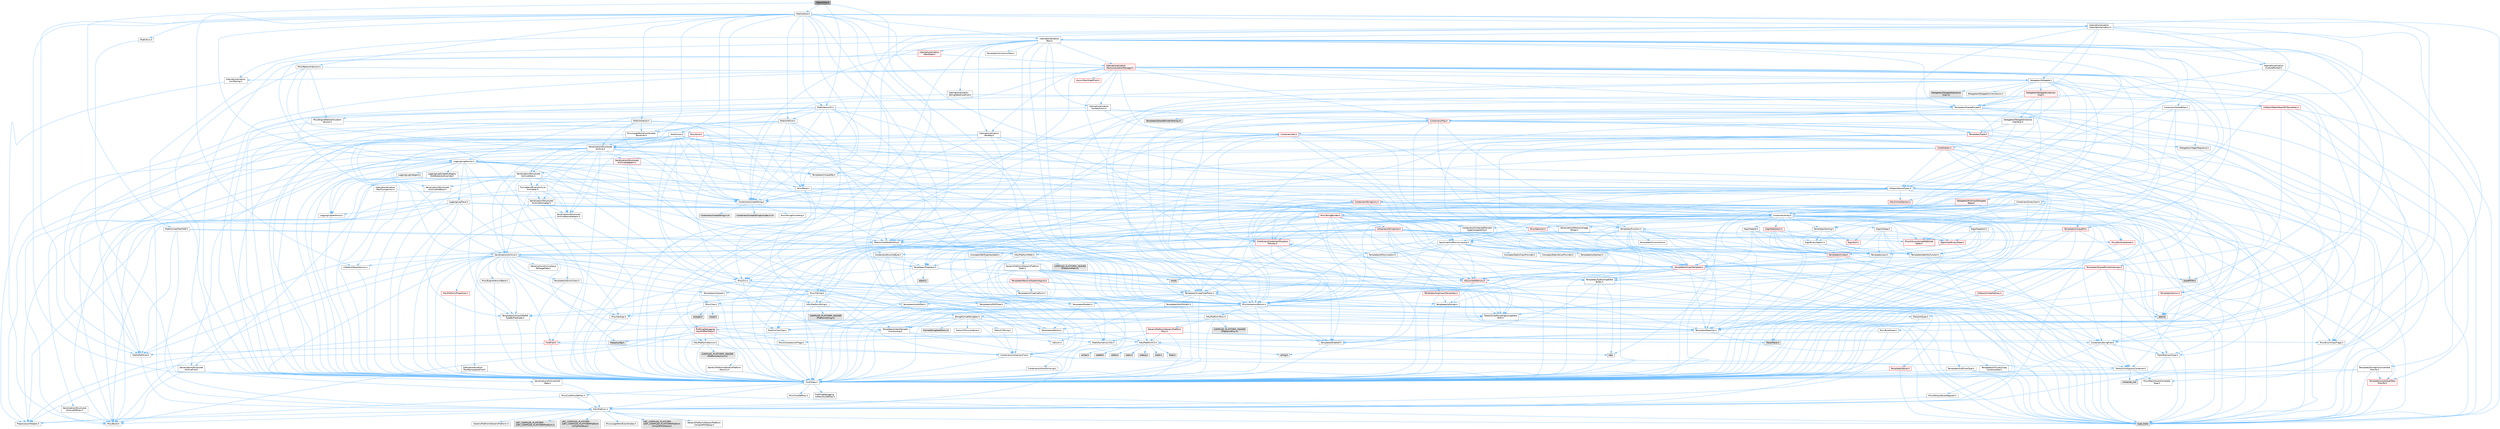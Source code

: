 digraph "GeomUtils.h"
{
 // INTERACTIVE_SVG=YES
 // LATEX_PDF_SIZE
  bgcolor="transparent";
  edge [fontname=Helvetica,fontsize=10,labelfontname=Helvetica,labelfontsize=10];
  node [fontname=Helvetica,fontsize=10,shape=box,height=0.2,width=0.4];
  Node1 [id="Node000001",label="GeomUtils.h",height=0.2,width=0.4,color="gray40", fillcolor="grey60", style="filled", fontcolor="black",tooltip=" "];
  Node1 -> Node2 [id="edge1_Node000001_Node000002",color="steelblue1",style="solid",tooltip=" "];
  Node2 [id="Node000002",label="Containers/ContainersFwd.h",height=0.2,width=0.4,color="grey40", fillcolor="white", style="filled",URL="$d4/d0a/ContainersFwd_8h.html",tooltip=" "];
  Node2 -> Node3 [id="edge2_Node000002_Node000003",color="steelblue1",style="solid",tooltip=" "];
  Node3 [id="Node000003",label="HAL/Platform.h",height=0.2,width=0.4,color="grey40", fillcolor="white", style="filled",URL="$d9/dd0/Platform_8h.html",tooltip=" "];
  Node3 -> Node4 [id="edge3_Node000003_Node000004",color="steelblue1",style="solid",tooltip=" "];
  Node4 [id="Node000004",label="Misc/Build.h",height=0.2,width=0.4,color="grey40", fillcolor="white", style="filled",URL="$d3/dbb/Build_8h.html",tooltip=" "];
  Node3 -> Node5 [id="edge4_Node000003_Node000005",color="steelblue1",style="solid",tooltip=" "];
  Node5 [id="Node000005",label="Misc/LargeWorldCoordinates.h",height=0.2,width=0.4,color="grey40", fillcolor="white", style="filled",URL="$d2/dcb/LargeWorldCoordinates_8h.html",tooltip=" "];
  Node3 -> Node6 [id="edge5_Node000003_Node000006",color="steelblue1",style="solid",tooltip=" "];
  Node6 [id="Node000006",label="type_traits",height=0.2,width=0.4,color="grey60", fillcolor="#E0E0E0", style="filled",tooltip=" "];
  Node3 -> Node7 [id="edge6_Node000003_Node000007",color="steelblue1",style="solid",tooltip=" "];
  Node7 [id="Node000007",label="PreprocessorHelpers.h",height=0.2,width=0.4,color="grey40", fillcolor="white", style="filled",URL="$db/ddb/PreprocessorHelpers_8h.html",tooltip=" "];
  Node3 -> Node8 [id="edge7_Node000003_Node000008",color="steelblue1",style="solid",tooltip=" "];
  Node8 [id="Node000008",label="UBT_COMPILED_PLATFORM\l/UBT_COMPILED_PLATFORMPlatform\lCompilerPreSetup.h",height=0.2,width=0.4,color="grey60", fillcolor="#E0E0E0", style="filled",tooltip=" "];
  Node3 -> Node9 [id="edge8_Node000003_Node000009",color="steelblue1",style="solid",tooltip=" "];
  Node9 [id="Node000009",label="GenericPlatform/GenericPlatform\lCompilerPreSetup.h",height=0.2,width=0.4,color="grey40", fillcolor="white", style="filled",URL="$d9/dc8/GenericPlatformCompilerPreSetup_8h.html",tooltip=" "];
  Node3 -> Node10 [id="edge9_Node000003_Node000010",color="steelblue1",style="solid",tooltip=" "];
  Node10 [id="Node000010",label="GenericPlatform/GenericPlatform.h",height=0.2,width=0.4,color="grey40", fillcolor="white", style="filled",URL="$d6/d84/GenericPlatform_8h.html",tooltip=" "];
  Node3 -> Node11 [id="edge10_Node000003_Node000011",color="steelblue1",style="solid",tooltip=" "];
  Node11 [id="Node000011",label="UBT_COMPILED_PLATFORM\l/UBT_COMPILED_PLATFORMPlatform.h",height=0.2,width=0.4,color="grey60", fillcolor="#E0E0E0", style="filled",tooltip=" "];
  Node3 -> Node12 [id="edge11_Node000003_Node000012",color="steelblue1",style="solid",tooltip=" "];
  Node12 [id="Node000012",label="UBT_COMPILED_PLATFORM\l/UBT_COMPILED_PLATFORMPlatform\lCompilerSetup.h",height=0.2,width=0.4,color="grey60", fillcolor="#E0E0E0", style="filled",tooltip=" "];
  Node2 -> Node13 [id="edge12_Node000002_Node000013",color="steelblue1",style="solid",tooltip=" "];
  Node13 [id="Node000013",label="CoreTypes.h",height=0.2,width=0.4,color="grey40", fillcolor="white", style="filled",URL="$dc/dec/CoreTypes_8h.html",tooltip=" "];
  Node13 -> Node3 [id="edge13_Node000013_Node000003",color="steelblue1",style="solid",tooltip=" "];
  Node13 -> Node14 [id="edge14_Node000013_Node000014",color="steelblue1",style="solid",tooltip=" "];
  Node14 [id="Node000014",label="ProfilingDebugging\l/UMemoryDefines.h",height=0.2,width=0.4,color="grey40", fillcolor="white", style="filled",URL="$d2/da2/UMemoryDefines_8h.html",tooltip=" "];
  Node13 -> Node15 [id="edge15_Node000013_Node000015",color="steelblue1",style="solid",tooltip=" "];
  Node15 [id="Node000015",label="Misc/CoreMiscDefines.h",height=0.2,width=0.4,color="grey40", fillcolor="white", style="filled",URL="$da/d38/CoreMiscDefines_8h.html",tooltip=" "];
  Node15 -> Node3 [id="edge16_Node000015_Node000003",color="steelblue1",style="solid",tooltip=" "];
  Node15 -> Node7 [id="edge17_Node000015_Node000007",color="steelblue1",style="solid",tooltip=" "];
  Node13 -> Node16 [id="edge18_Node000013_Node000016",color="steelblue1",style="solid",tooltip=" "];
  Node16 [id="Node000016",label="Misc/CoreDefines.h",height=0.2,width=0.4,color="grey40", fillcolor="white", style="filled",URL="$d3/dd2/CoreDefines_8h.html",tooltip=" "];
  Node2 -> Node17 [id="edge19_Node000002_Node000017",color="steelblue1",style="solid",tooltip=" "];
  Node17 [id="Node000017",label="Traits/IsContiguousContainer.h",height=0.2,width=0.4,color="grey40", fillcolor="white", style="filled",URL="$d5/d3c/IsContiguousContainer_8h.html",tooltip=" "];
  Node17 -> Node13 [id="edge20_Node000017_Node000013",color="steelblue1",style="solid",tooltip=" "];
  Node17 -> Node18 [id="edge21_Node000017_Node000018",color="steelblue1",style="solid",tooltip=" "];
  Node18 [id="Node000018",label="Misc/StaticAssertComplete\lType.h",height=0.2,width=0.4,color="grey40", fillcolor="white", style="filled",URL="$d5/d4e/StaticAssertCompleteType_8h.html",tooltip=" "];
  Node17 -> Node19 [id="edge22_Node000017_Node000019",color="steelblue1",style="solid",tooltip=" "];
  Node19 [id="Node000019",label="initializer_list",height=0.2,width=0.4,color="grey60", fillcolor="#E0E0E0", style="filled",tooltip=" "];
  Node1 -> Node20 [id="edge23_Node000001_Node000020",color="steelblue1",style="solid",tooltip=" "];
  Node20 [id="Node000020",label="Math/UnrealMathSSE.h",height=0.2,width=0.4,color="grey40", fillcolor="white", style="filled",URL="$d0/d2f/UnrealMathSSE_8h.html",tooltip=" "];
  Node20 -> Node3 [id="edge24_Node000020_Node000003",color="steelblue1",style="solid",tooltip=" "];
  Node20 -> Node21 [id="edge25_Node000020_Node000021",color="steelblue1",style="solid",tooltip=" "];
  Node21 [id="Node000021",label="HAL/PlatformMath.h",height=0.2,width=0.4,color="grey40", fillcolor="white", style="filled",URL="$dc/d53/PlatformMath_8h.html",tooltip=" "];
  Node21 -> Node13 [id="edge26_Node000021_Node000013",color="steelblue1",style="solid",tooltip=" "];
  Node21 -> Node22 [id="edge27_Node000021_Node000022",color="steelblue1",style="solid",tooltip=" "];
  Node22 [id="Node000022",label="GenericPlatform/GenericPlatform\lMath.h",height=0.2,width=0.4,color="grey40", fillcolor="white", style="filled",URL="$d5/d79/GenericPlatformMath_8h.html",tooltip=" "];
  Node22 -> Node13 [id="edge28_Node000022_Node000013",color="steelblue1",style="solid",tooltip=" "];
  Node22 -> Node2 [id="edge29_Node000022_Node000002",color="steelblue1",style="solid",tooltip=" "];
  Node22 -> Node23 [id="edge30_Node000022_Node000023",color="steelblue1",style="solid",tooltip=" "];
  Node23 [id="Node000023",label="HAL/PlatformCrt.h",height=0.2,width=0.4,color="grey40", fillcolor="white", style="filled",URL="$d8/d75/PlatformCrt_8h.html",tooltip=" "];
  Node23 -> Node24 [id="edge31_Node000023_Node000024",color="steelblue1",style="solid",tooltip=" "];
  Node24 [id="Node000024",label="new",height=0.2,width=0.4,color="grey60", fillcolor="#E0E0E0", style="filled",tooltip=" "];
  Node23 -> Node25 [id="edge32_Node000023_Node000025",color="steelblue1",style="solid",tooltip=" "];
  Node25 [id="Node000025",label="wchar.h",height=0.2,width=0.4,color="grey60", fillcolor="#E0E0E0", style="filled",tooltip=" "];
  Node23 -> Node26 [id="edge33_Node000023_Node000026",color="steelblue1",style="solid",tooltip=" "];
  Node26 [id="Node000026",label="stddef.h",height=0.2,width=0.4,color="grey60", fillcolor="#E0E0E0", style="filled",tooltip=" "];
  Node23 -> Node27 [id="edge34_Node000023_Node000027",color="steelblue1",style="solid",tooltip=" "];
  Node27 [id="Node000027",label="stdlib.h",height=0.2,width=0.4,color="grey60", fillcolor="#E0E0E0", style="filled",tooltip=" "];
  Node23 -> Node28 [id="edge35_Node000023_Node000028",color="steelblue1",style="solid",tooltip=" "];
  Node28 [id="Node000028",label="stdio.h",height=0.2,width=0.4,color="grey60", fillcolor="#E0E0E0", style="filled",tooltip=" "];
  Node23 -> Node29 [id="edge36_Node000023_Node000029",color="steelblue1",style="solid",tooltip=" "];
  Node29 [id="Node000029",label="stdarg.h",height=0.2,width=0.4,color="grey60", fillcolor="#E0E0E0", style="filled",tooltip=" "];
  Node23 -> Node30 [id="edge37_Node000023_Node000030",color="steelblue1",style="solid",tooltip=" "];
  Node30 [id="Node000030",label="math.h",height=0.2,width=0.4,color="grey60", fillcolor="#E0E0E0", style="filled",tooltip=" "];
  Node23 -> Node31 [id="edge38_Node000023_Node000031",color="steelblue1",style="solid",tooltip=" "];
  Node31 [id="Node000031",label="float.h",height=0.2,width=0.4,color="grey60", fillcolor="#E0E0E0", style="filled",tooltip=" "];
  Node23 -> Node32 [id="edge39_Node000023_Node000032",color="steelblue1",style="solid",tooltip=" "];
  Node32 [id="Node000032",label="string.h",height=0.2,width=0.4,color="grey60", fillcolor="#E0E0E0", style="filled",tooltip=" "];
  Node22 -> Node33 [id="edge40_Node000022_Node000033",color="steelblue1",style="solid",tooltip=" "];
  Node33 [id="Node000033",label="Templates/AndOrNot.h",height=0.2,width=0.4,color="grey40", fillcolor="white", style="filled",URL="$db/d0a/AndOrNot_8h.html",tooltip=" "];
  Node33 -> Node13 [id="edge41_Node000033_Node000013",color="steelblue1",style="solid",tooltip=" "];
  Node22 -> Node34 [id="edge42_Node000022_Node000034",color="steelblue1",style="solid",tooltip=" "];
  Node34 [id="Node000034",label="Templates/Decay.h",height=0.2,width=0.4,color="red", fillcolor="#FFF0F0", style="filled",URL="$dd/d0f/Decay_8h.html",tooltip=" "];
  Node34 -> Node13 [id="edge43_Node000034_Node000013",color="steelblue1",style="solid",tooltip=" "];
  Node34 -> Node6 [id="edge44_Node000034_Node000006",color="steelblue1",style="solid",tooltip=" "];
  Node22 -> Node36 [id="edge45_Node000022_Node000036",color="steelblue1",style="solid",tooltip=" "];
  Node36 [id="Node000036",label="Templates/IsFloatingPoint.h",height=0.2,width=0.4,color="grey40", fillcolor="white", style="filled",URL="$d3/d11/IsFloatingPoint_8h.html",tooltip=" "];
  Node36 -> Node13 [id="edge46_Node000036_Node000013",color="steelblue1",style="solid",tooltip=" "];
  Node22 -> Node37 [id="edge47_Node000022_Node000037",color="steelblue1",style="solid",tooltip=" "];
  Node37 [id="Node000037",label="Templates/UnrealTypeTraits.h",height=0.2,width=0.4,color="grey40", fillcolor="white", style="filled",URL="$d2/d2d/UnrealTypeTraits_8h.html",tooltip=" "];
  Node37 -> Node13 [id="edge48_Node000037_Node000013",color="steelblue1",style="solid",tooltip=" "];
  Node37 -> Node38 [id="edge49_Node000037_Node000038",color="steelblue1",style="solid",tooltip=" "];
  Node38 [id="Node000038",label="Templates/IsPointer.h",height=0.2,width=0.4,color="grey40", fillcolor="white", style="filled",URL="$d7/d05/IsPointer_8h.html",tooltip=" "];
  Node38 -> Node13 [id="edge50_Node000038_Node000013",color="steelblue1",style="solid",tooltip=" "];
  Node37 -> Node39 [id="edge51_Node000037_Node000039",color="steelblue1",style="solid",tooltip=" "];
  Node39 [id="Node000039",label="Misc/AssertionMacros.h",height=0.2,width=0.4,color="grey40", fillcolor="white", style="filled",URL="$d0/dfa/AssertionMacros_8h.html",tooltip=" "];
  Node39 -> Node13 [id="edge52_Node000039_Node000013",color="steelblue1",style="solid",tooltip=" "];
  Node39 -> Node3 [id="edge53_Node000039_Node000003",color="steelblue1",style="solid",tooltip=" "];
  Node39 -> Node40 [id="edge54_Node000039_Node000040",color="steelblue1",style="solid",tooltip=" "];
  Node40 [id="Node000040",label="HAL/PlatformMisc.h",height=0.2,width=0.4,color="grey40", fillcolor="white", style="filled",URL="$d0/df5/PlatformMisc_8h.html",tooltip=" "];
  Node40 -> Node13 [id="edge55_Node000040_Node000013",color="steelblue1",style="solid",tooltip=" "];
  Node40 -> Node41 [id="edge56_Node000040_Node000041",color="steelblue1",style="solid",tooltip=" "];
  Node41 [id="Node000041",label="GenericPlatform/GenericPlatform\lMisc.h",height=0.2,width=0.4,color="red", fillcolor="#FFF0F0", style="filled",URL="$db/d9a/GenericPlatformMisc_8h.html",tooltip=" "];
  Node41 -> Node42 [id="edge57_Node000041_Node000042",color="steelblue1",style="solid",tooltip=" "];
  Node42 [id="Node000042",label="Containers/StringFwd.h",height=0.2,width=0.4,color="grey40", fillcolor="white", style="filled",URL="$df/d37/StringFwd_8h.html",tooltip=" "];
  Node42 -> Node13 [id="edge58_Node000042_Node000013",color="steelblue1",style="solid",tooltip=" "];
  Node42 -> Node43 [id="edge59_Node000042_Node000043",color="steelblue1",style="solid",tooltip=" "];
  Node43 [id="Node000043",label="Traits/ElementType.h",height=0.2,width=0.4,color="grey40", fillcolor="white", style="filled",URL="$d5/d4f/ElementType_8h.html",tooltip=" "];
  Node43 -> Node3 [id="edge60_Node000043_Node000003",color="steelblue1",style="solid",tooltip=" "];
  Node43 -> Node19 [id="edge61_Node000043_Node000019",color="steelblue1",style="solid",tooltip=" "];
  Node43 -> Node6 [id="edge62_Node000043_Node000006",color="steelblue1",style="solid",tooltip=" "];
  Node42 -> Node17 [id="edge63_Node000042_Node000017",color="steelblue1",style="solid",tooltip=" "];
  Node41 -> Node44 [id="edge64_Node000041_Node000044",color="steelblue1",style="solid",tooltip=" "];
  Node44 [id="Node000044",label="CoreFwd.h",height=0.2,width=0.4,color="red", fillcolor="#FFF0F0", style="filled",URL="$d1/d1e/CoreFwd_8h.html",tooltip=" "];
  Node44 -> Node13 [id="edge65_Node000044_Node000013",color="steelblue1",style="solid",tooltip=" "];
  Node44 -> Node2 [id="edge66_Node000044_Node000002",color="steelblue1",style="solid",tooltip=" "];
  Node44 -> Node45 [id="edge67_Node000044_Node000045",color="steelblue1",style="solid",tooltip=" "];
  Node45 [id="Node000045",label="Math/MathFwd.h",height=0.2,width=0.4,color="grey40", fillcolor="white", style="filled",URL="$d2/d10/MathFwd_8h.html",tooltip=" "];
  Node45 -> Node3 [id="edge68_Node000045_Node000003",color="steelblue1",style="solid",tooltip=" "];
  Node41 -> Node13 [id="edge69_Node000041_Node000013",color="steelblue1",style="solid",tooltip=" "];
  Node41 -> Node23 [id="edge70_Node000041_Node000023",color="steelblue1",style="solid",tooltip=" "];
  Node41 -> Node48 [id="edge71_Node000041_Node000048",color="steelblue1",style="solid",tooltip=" "];
  Node48 [id="Node000048",label="Math/NumericLimits.h",height=0.2,width=0.4,color="grey40", fillcolor="white", style="filled",URL="$df/d1b/NumericLimits_8h.html",tooltip=" "];
  Node48 -> Node13 [id="edge72_Node000048_Node000013",color="steelblue1",style="solid",tooltip=" "];
  Node41 -> Node49 [id="edge73_Node000041_Node000049",color="steelblue1",style="solid",tooltip=" "];
  Node49 [id="Node000049",label="Misc/CompressionFlags.h",height=0.2,width=0.4,color="grey40", fillcolor="white", style="filled",URL="$d9/d76/CompressionFlags_8h.html",tooltip=" "];
  Node41 -> Node50 [id="edge74_Node000041_Node000050",color="steelblue1",style="solid",tooltip=" "];
  Node50 [id="Node000050",label="Misc/EnumClassFlags.h",height=0.2,width=0.4,color="grey40", fillcolor="white", style="filled",URL="$d8/de7/EnumClassFlags_8h.html",tooltip=" "];
  Node40 -> Node53 [id="edge75_Node000040_Node000053",color="steelblue1",style="solid",tooltip=" "];
  Node53 [id="Node000053",label="COMPILED_PLATFORM_HEADER\l(PlatformMisc.h)",height=0.2,width=0.4,color="grey60", fillcolor="#E0E0E0", style="filled",tooltip=" "];
  Node40 -> Node54 [id="edge76_Node000040_Node000054",color="steelblue1",style="solid",tooltip=" "];
  Node54 [id="Node000054",label="ProfilingDebugging\l/CpuProfilerTrace.h",height=0.2,width=0.4,color="red", fillcolor="#FFF0F0", style="filled",URL="$da/dcb/CpuProfilerTrace_8h.html",tooltip=" "];
  Node54 -> Node13 [id="edge77_Node000054_Node000013",color="steelblue1",style="solid",tooltip=" "];
  Node54 -> Node2 [id="edge78_Node000054_Node000002",color="steelblue1",style="solid",tooltip=" "];
  Node54 -> Node55 [id="edge79_Node000054_Node000055",color="steelblue1",style="solid",tooltip=" "];
  Node55 [id="Node000055",label="HAL/PlatformAtomics.h",height=0.2,width=0.4,color="grey40", fillcolor="white", style="filled",URL="$d3/d36/PlatformAtomics_8h.html",tooltip=" "];
  Node55 -> Node13 [id="edge80_Node000055_Node000013",color="steelblue1",style="solid",tooltip=" "];
  Node55 -> Node56 [id="edge81_Node000055_Node000056",color="steelblue1",style="solid",tooltip=" "];
  Node56 [id="Node000056",label="GenericPlatform/GenericPlatform\lAtomics.h",height=0.2,width=0.4,color="grey40", fillcolor="white", style="filled",URL="$da/d72/GenericPlatformAtomics_8h.html",tooltip=" "];
  Node56 -> Node13 [id="edge82_Node000056_Node000013",color="steelblue1",style="solid",tooltip=" "];
  Node55 -> Node57 [id="edge83_Node000055_Node000057",color="steelblue1",style="solid",tooltip=" "];
  Node57 [id="Node000057",label="COMPILED_PLATFORM_HEADER\l(PlatformAtomics.h)",height=0.2,width=0.4,color="grey60", fillcolor="#E0E0E0", style="filled",tooltip=" "];
  Node54 -> Node7 [id="edge84_Node000054_Node000007",color="steelblue1",style="solid",tooltip=" "];
  Node54 -> Node4 [id="edge85_Node000054_Node000004",color="steelblue1",style="solid",tooltip=" "];
  Node54 -> Node58 [id="edge86_Node000054_Node000058",color="steelblue1",style="solid",tooltip=" "];
  Node58 [id="Node000058",label="Trace/Config.h",height=0.2,width=0.4,color="grey60", fillcolor="#E0E0E0", style="filled",tooltip=" "];
  Node54 -> Node61 [id="edge87_Node000054_Node000061",color="steelblue1",style="solid",tooltip=" "];
  Node61 [id="Node000061",label="Trace/Trace.h",height=0.2,width=0.4,color="grey60", fillcolor="#E0E0E0", style="filled",tooltip=" "];
  Node39 -> Node7 [id="edge88_Node000039_Node000007",color="steelblue1",style="solid",tooltip=" "];
  Node39 -> Node62 [id="edge89_Node000039_Node000062",color="steelblue1",style="solid",tooltip=" "];
  Node62 [id="Node000062",label="Templates/EnableIf.h",height=0.2,width=0.4,color="grey40", fillcolor="white", style="filled",URL="$d7/d60/EnableIf_8h.html",tooltip=" "];
  Node62 -> Node13 [id="edge90_Node000062_Node000013",color="steelblue1",style="solid",tooltip=" "];
  Node39 -> Node63 [id="edge91_Node000039_Node000063",color="steelblue1",style="solid",tooltip=" "];
  Node63 [id="Node000063",label="Templates/IsArrayOrRefOf\lTypeByPredicate.h",height=0.2,width=0.4,color="grey40", fillcolor="white", style="filled",URL="$d6/da1/IsArrayOrRefOfTypeByPredicate_8h.html",tooltip=" "];
  Node63 -> Node13 [id="edge92_Node000063_Node000013",color="steelblue1",style="solid",tooltip=" "];
  Node39 -> Node64 [id="edge93_Node000039_Node000064",color="steelblue1",style="solid",tooltip=" "];
  Node64 [id="Node000064",label="Templates/IsValidVariadic\lFunctionArg.h",height=0.2,width=0.4,color="grey40", fillcolor="white", style="filled",URL="$d0/dc8/IsValidVariadicFunctionArg_8h.html",tooltip=" "];
  Node64 -> Node13 [id="edge94_Node000064_Node000013",color="steelblue1",style="solid",tooltip=" "];
  Node64 -> Node65 [id="edge95_Node000064_Node000065",color="steelblue1",style="solid",tooltip=" "];
  Node65 [id="Node000065",label="IsEnum.h",height=0.2,width=0.4,color="grey40", fillcolor="white", style="filled",URL="$d4/de5/IsEnum_8h.html",tooltip=" "];
  Node64 -> Node6 [id="edge96_Node000064_Node000006",color="steelblue1",style="solid",tooltip=" "];
  Node39 -> Node66 [id="edge97_Node000039_Node000066",color="steelblue1",style="solid",tooltip=" "];
  Node66 [id="Node000066",label="Traits/IsCharEncodingCompatible\lWith.h",height=0.2,width=0.4,color="grey40", fillcolor="white", style="filled",URL="$df/dd1/IsCharEncodingCompatibleWith_8h.html",tooltip=" "];
  Node66 -> Node6 [id="edge98_Node000066_Node000006",color="steelblue1",style="solid",tooltip=" "];
  Node66 -> Node67 [id="edge99_Node000066_Node000067",color="steelblue1",style="solid",tooltip=" "];
  Node67 [id="Node000067",label="Traits/IsCharType.h",height=0.2,width=0.4,color="grey40", fillcolor="white", style="filled",URL="$db/d51/IsCharType_8h.html",tooltip=" "];
  Node67 -> Node13 [id="edge100_Node000067_Node000013",color="steelblue1",style="solid",tooltip=" "];
  Node39 -> Node68 [id="edge101_Node000039_Node000068",color="steelblue1",style="solid",tooltip=" "];
  Node68 [id="Node000068",label="Misc/VarArgs.h",height=0.2,width=0.4,color="grey40", fillcolor="white", style="filled",URL="$d5/d6f/VarArgs_8h.html",tooltip=" "];
  Node68 -> Node13 [id="edge102_Node000068_Node000013",color="steelblue1",style="solid",tooltip=" "];
  Node39 -> Node69 [id="edge103_Node000039_Node000069",color="steelblue1",style="solid",tooltip=" "];
  Node69 [id="Node000069",label="String/FormatStringSan.h",height=0.2,width=0.4,color="grey40", fillcolor="white", style="filled",URL="$d3/d8b/FormatStringSan_8h.html",tooltip=" "];
  Node69 -> Node6 [id="edge104_Node000069_Node000006",color="steelblue1",style="solid",tooltip=" "];
  Node69 -> Node13 [id="edge105_Node000069_Node000013",color="steelblue1",style="solid",tooltip=" "];
  Node69 -> Node70 [id="edge106_Node000069_Node000070",color="steelblue1",style="solid",tooltip=" "];
  Node70 [id="Node000070",label="Templates/Requires.h",height=0.2,width=0.4,color="grey40", fillcolor="white", style="filled",URL="$dc/d96/Requires_8h.html",tooltip=" "];
  Node70 -> Node62 [id="edge107_Node000070_Node000062",color="steelblue1",style="solid",tooltip=" "];
  Node70 -> Node6 [id="edge108_Node000070_Node000006",color="steelblue1",style="solid",tooltip=" "];
  Node69 -> Node71 [id="edge109_Node000069_Node000071",color="steelblue1",style="solid",tooltip=" "];
  Node71 [id="Node000071",label="Templates/Identity.h",height=0.2,width=0.4,color="grey40", fillcolor="white", style="filled",URL="$d0/dd5/Identity_8h.html",tooltip=" "];
  Node69 -> Node64 [id="edge110_Node000069_Node000064",color="steelblue1",style="solid",tooltip=" "];
  Node69 -> Node67 [id="edge111_Node000069_Node000067",color="steelblue1",style="solid",tooltip=" "];
  Node69 -> Node72 [id="edge112_Node000069_Node000072",color="steelblue1",style="solid",tooltip=" "];
  Node72 [id="Node000072",label="Traits/IsTEnumAsByte.h",height=0.2,width=0.4,color="grey40", fillcolor="white", style="filled",URL="$d1/de6/IsTEnumAsByte_8h.html",tooltip=" "];
  Node69 -> Node73 [id="edge113_Node000069_Node000073",color="steelblue1",style="solid",tooltip=" "];
  Node73 [id="Node000073",label="Traits/IsTString.h",height=0.2,width=0.4,color="grey40", fillcolor="white", style="filled",URL="$d0/df8/IsTString_8h.html",tooltip=" "];
  Node73 -> Node2 [id="edge114_Node000073_Node000002",color="steelblue1",style="solid",tooltip=" "];
  Node69 -> Node2 [id="edge115_Node000069_Node000002",color="steelblue1",style="solid",tooltip=" "];
  Node69 -> Node74 [id="edge116_Node000069_Node000074",color="steelblue1",style="solid",tooltip=" "];
  Node74 [id="Node000074",label="FormatStringSanErrors.inl",height=0.2,width=0.4,color="grey60", fillcolor="#E0E0E0", style="filled",tooltip=" "];
  Node39 -> Node75 [id="edge117_Node000039_Node000075",color="steelblue1",style="solid",tooltip=" "];
  Node75 [id="Node000075",label="atomic",height=0.2,width=0.4,color="grey60", fillcolor="#E0E0E0", style="filled",tooltip=" "];
  Node37 -> Node33 [id="edge118_Node000037_Node000033",color="steelblue1",style="solid",tooltip=" "];
  Node37 -> Node62 [id="edge119_Node000037_Node000062",color="steelblue1",style="solid",tooltip=" "];
  Node37 -> Node76 [id="edge120_Node000037_Node000076",color="steelblue1",style="solid",tooltip=" "];
  Node76 [id="Node000076",label="Templates/IsArithmetic.h",height=0.2,width=0.4,color="grey40", fillcolor="white", style="filled",URL="$d2/d5d/IsArithmetic_8h.html",tooltip=" "];
  Node76 -> Node13 [id="edge121_Node000076_Node000013",color="steelblue1",style="solid",tooltip=" "];
  Node37 -> Node65 [id="edge122_Node000037_Node000065",color="steelblue1",style="solid",tooltip=" "];
  Node37 -> Node77 [id="edge123_Node000037_Node000077",color="steelblue1",style="solid",tooltip=" "];
  Node77 [id="Node000077",label="Templates/Models.h",height=0.2,width=0.4,color="grey40", fillcolor="white", style="filled",URL="$d3/d0c/Models_8h.html",tooltip=" "];
  Node77 -> Node71 [id="edge124_Node000077_Node000071",color="steelblue1",style="solid",tooltip=" "];
  Node37 -> Node78 [id="edge125_Node000037_Node000078",color="steelblue1",style="solid",tooltip=" "];
  Node78 [id="Node000078",label="Templates/IsPODType.h",height=0.2,width=0.4,color="grey40", fillcolor="white", style="filled",URL="$d7/db1/IsPODType_8h.html",tooltip=" "];
  Node78 -> Node13 [id="edge126_Node000078_Node000013",color="steelblue1",style="solid",tooltip=" "];
  Node37 -> Node79 [id="edge127_Node000037_Node000079",color="steelblue1",style="solid",tooltip=" "];
  Node79 [id="Node000079",label="Templates/IsUECoreType.h",height=0.2,width=0.4,color="grey40", fillcolor="white", style="filled",URL="$d1/db8/IsUECoreType_8h.html",tooltip=" "];
  Node79 -> Node13 [id="edge128_Node000079_Node000013",color="steelblue1",style="solid",tooltip=" "];
  Node79 -> Node6 [id="edge129_Node000079_Node000006",color="steelblue1",style="solid",tooltip=" "];
  Node37 -> Node80 [id="edge130_Node000037_Node000080",color="steelblue1",style="solid",tooltip=" "];
  Node80 [id="Node000080",label="Templates/IsTriviallyCopy\lConstructible.h",height=0.2,width=0.4,color="grey40", fillcolor="white", style="filled",URL="$d3/d78/IsTriviallyCopyConstructible_8h.html",tooltip=" "];
  Node80 -> Node13 [id="edge131_Node000080_Node000013",color="steelblue1",style="solid",tooltip=" "];
  Node80 -> Node6 [id="edge132_Node000080_Node000006",color="steelblue1",style="solid",tooltip=" "];
  Node22 -> Node70 [id="edge133_Node000022_Node000070",color="steelblue1",style="solid",tooltip=" "];
  Node22 -> Node81 [id="edge134_Node000022_Node000081",color="steelblue1",style="solid",tooltip=" "];
  Node81 [id="Node000081",label="Templates/ResolveTypeAmbiguity.h",height=0.2,width=0.4,color="red", fillcolor="#FFF0F0", style="filled",URL="$df/d1f/ResolveTypeAmbiguity_8h.html",tooltip=" "];
  Node81 -> Node13 [id="edge135_Node000081_Node000013",color="steelblue1",style="solid",tooltip=" "];
  Node81 -> Node36 [id="edge136_Node000081_Node000036",color="steelblue1",style="solid",tooltip=" "];
  Node81 -> Node37 [id="edge137_Node000081_Node000037",color="steelblue1",style="solid",tooltip=" "];
  Node81 -> Node82 [id="edge138_Node000081_Node000082",color="steelblue1",style="solid",tooltip=" "];
  Node82 [id="Node000082",label="Templates/IsSigned.h",height=0.2,width=0.4,color="grey40", fillcolor="white", style="filled",URL="$d8/dd8/IsSigned_8h.html",tooltip=" "];
  Node82 -> Node13 [id="edge139_Node000082_Node000013",color="steelblue1",style="solid",tooltip=" "];
  Node81 -> Node70 [id="edge140_Node000081_Node000070",color="steelblue1",style="solid",tooltip=" "];
  Node22 -> Node84 [id="edge141_Node000022_Node000084",color="steelblue1",style="solid",tooltip=" "];
  Node84 [id="Node000084",label="Templates/TypeCompatible\lBytes.h",height=0.2,width=0.4,color="grey40", fillcolor="white", style="filled",URL="$df/d0a/TypeCompatibleBytes_8h.html",tooltip=" "];
  Node84 -> Node13 [id="edge142_Node000084_Node000013",color="steelblue1",style="solid",tooltip=" "];
  Node84 -> Node32 [id="edge143_Node000084_Node000032",color="steelblue1",style="solid",tooltip=" "];
  Node84 -> Node24 [id="edge144_Node000084_Node000024",color="steelblue1",style="solid",tooltip=" "];
  Node84 -> Node6 [id="edge145_Node000084_Node000006",color="steelblue1",style="solid",tooltip=" "];
  Node22 -> Node85 [id="edge146_Node000022_Node000085",color="steelblue1",style="solid",tooltip=" "];
  Node85 [id="Node000085",label="limits",height=0.2,width=0.4,color="grey60", fillcolor="#E0E0E0", style="filled",tooltip=" "];
  Node22 -> Node6 [id="edge147_Node000022_Node000006",color="steelblue1",style="solid",tooltip=" "];
  Node21 -> Node86 [id="edge148_Node000021_Node000086",color="steelblue1",style="solid",tooltip=" "];
  Node86 [id="Node000086",label="COMPILED_PLATFORM_HEADER\l(PlatformMath.h)",height=0.2,width=0.4,color="grey60", fillcolor="#E0E0E0", style="filled",tooltip=" "];
  Node20 -> Node45 [id="edge149_Node000020_Node000045",color="steelblue1",style="solid",tooltip=" "];
  Node20 -> Node87 [id="edge150_Node000020_Node000087",color="steelblue1",style="solid",tooltip=" "];
  Node87 [id="Node000087",label="Math/UnrealMathUtility.h",height=0.2,width=0.4,color="grey40", fillcolor="white", style="filled",URL="$db/db8/UnrealMathUtility_8h.html",tooltip=" "];
  Node87 -> Node13 [id="edge151_Node000087_Node000013",color="steelblue1",style="solid",tooltip=" "];
  Node87 -> Node39 [id="edge152_Node000087_Node000039",color="steelblue1",style="solid",tooltip=" "];
  Node87 -> Node21 [id="edge153_Node000087_Node000021",color="steelblue1",style="solid",tooltip=" "];
  Node87 -> Node45 [id="edge154_Node000087_Node000045",color="steelblue1",style="solid",tooltip=" "];
  Node87 -> Node71 [id="edge155_Node000087_Node000071",color="steelblue1",style="solid",tooltip=" "];
  Node87 -> Node70 [id="edge156_Node000087_Node000070",color="steelblue1",style="solid",tooltip=" "];
  Node1 -> Node88 [id="edge157_Node000001_Node000088",color="steelblue1",style="solid",tooltip=" "];
  Node88 [id="Node000088",label="Math/Vector.h",height=0.2,width=0.4,color="grey40", fillcolor="white", style="filled",URL="$d6/dbe/Vector_8h.html",tooltip=" "];
  Node88 -> Node13 [id="edge158_Node000088_Node000013",color="steelblue1",style="solid",tooltip=" "];
  Node88 -> Node39 [id="edge159_Node000088_Node000039",color="steelblue1",style="solid",tooltip=" "];
  Node88 -> Node45 [id="edge160_Node000088_Node000045",color="steelblue1",style="solid",tooltip=" "];
  Node88 -> Node48 [id="edge161_Node000088_Node000048",color="steelblue1",style="solid",tooltip=" "];
  Node88 -> Node89 [id="edge162_Node000088_Node000089",color="steelblue1",style="solid",tooltip=" "];
  Node89 [id="Node000089",label="Misc/Crc.h",height=0.2,width=0.4,color="grey40", fillcolor="white", style="filled",URL="$d4/dd2/Crc_8h.html",tooltip=" "];
  Node89 -> Node13 [id="edge163_Node000089_Node000013",color="steelblue1",style="solid",tooltip=" "];
  Node89 -> Node90 [id="edge164_Node000089_Node000090",color="steelblue1",style="solid",tooltip=" "];
  Node90 [id="Node000090",label="HAL/PlatformString.h",height=0.2,width=0.4,color="grey40", fillcolor="white", style="filled",URL="$db/db5/PlatformString_8h.html",tooltip=" "];
  Node90 -> Node13 [id="edge165_Node000090_Node000013",color="steelblue1",style="solid",tooltip=" "];
  Node90 -> Node91 [id="edge166_Node000090_Node000091",color="steelblue1",style="solid",tooltip=" "];
  Node91 [id="Node000091",label="COMPILED_PLATFORM_HEADER\l(PlatformString.h)",height=0.2,width=0.4,color="grey60", fillcolor="#E0E0E0", style="filled",tooltip=" "];
  Node89 -> Node39 [id="edge167_Node000089_Node000039",color="steelblue1",style="solid",tooltip=" "];
  Node89 -> Node92 [id="edge168_Node000089_Node000092",color="steelblue1",style="solid",tooltip=" "];
  Node92 [id="Node000092",label="Misc/CString.h",height=0.2,width=0.4,color="grey40", fillcolor="white", style="filled",URL="$d2/d49/CString_8h.html",tooltip=" "];
  Node92 -> Node13 [id="edge169_Node000092_Node000013",color="steelblue1",style="solid",tooltip=" "];
  Node92 -> Node23 [id="edge170_Node000092_Node000023",color="steelblue1",style="solid",tooltip=" "];
  Node92 -> Node90 [id="edge171_Node000092_Node000090",color="steelblue1",style="solid",tooltip=" "];
  Node92 -> Node39 [id="edge172_Node000092_Node000039",color="steelblue1",style="solid",tooltip=" "];
  Node92 -> Node93 [id="edge173_Node000092_Node000093",color="steelblue1",style="solid",tooltip=" "];
  Node93 [id="Node000093",label="Misc/Char.h",height=0.2,width=0.4,color="grey40", fillcolor="white", style="filled",URL="$d0/d58/Char_8h.html",tooltip=" "];
  Node93 -> Node13 [id="edge174_Node000093_Node000013",color="steelblue1",style="solid",tooltip=" "];
  Node93 -> Node94 [id="edge175_Node000093_Node000094",color="steelblue1",style="solid",tooltip=" "];
  Node94 [id="Node000094",label="Traits/IntType.h",height=0.2,width=0.4,color="grey40", fillcolor="white", style="filled",URL="$d7/deb/IntType_8h.html",tooltip=" "];
  Node94 -> Node3 [id="edge176_Node000094_Node000003",color="steelblue1",style="solid",tooltip=" "];
  Node93 -> Node95 [id="edge177_Node000093_Node000095",color="steelblue1",style="solid",tooltip=" "];
  Node95 [id="Node000095",label="ctype.h",height=0.2,width=0.4,color="grey60", fillcolor="#E0E0E0", style="filled",tooltip=" "];
  Node93 -> Node96 [id="edge178_Node000093_Node000096",color="steelblue1",style="solid",tooltip=" "];
  Node96 [id="Node000096",label="wctype.h",height=0.2,width=0.4,color="grey60", fillcolor="#E0E0E0", style="filled",tooltip=" "];
  Node93 -> Node6 [id="edge179_Node000093_Node000006",color="steelblue1",style="solid",tooltip=" "];
  Node92 -> Node68 [id="edge180_Node000092_Node000068",color="steelblue1",style="solid",tooltip=" "];
  Node92 -> Node63 [id="edge181_Node000092_Node000063",color="steelblue1",style="solid",tooltip=" "];
  Node92 -> Node64 [id="edge182_Node000092_Node000064",color="steelblue1",style="solid",tooltip=" "];
  Node92 -> Node66 [id="edge183_Node000092_Node000066",color="steelblue1",style="solid",tooltip=" "];
  Node89 -> Node93 [id="edge184_Node000089_Node000093",color="steelblue1",style="solid",tooltip=" "];
  Node89 -> Node37 [id="edge185_Node000089_Node000037",color="steelblue1",style="solid",tooltip=" "];
  Node89 -> Node67 [id="edge186_Node000089_Node000067",color="steelblue1",style="solid",tooltip=" "];
  Node88 -> Node87 [id="edge187_Node000088_Node000087",color="steelblue1",style="solid",tooltip=" "];
  Node88 -> Node97 [id="edge188_Node000088_Node000097",color="steelblue1",style="solid",tooltip=" "];
  Node97 [id="Node000097",label="Containers/UnrealString.h",height=0.2,width=0.4,color="grey40", fillcolor="white", style="filled",URL="$d5/dba/UnrealString_8h.html",tooltip=" "];
  Node97 -> Node98 [id="edge189_Node000097_Node000098",color="steelblue1",style="solid",tooltip=" "];
  Node98 [id="Node000098",label="Containers/UnrealStringIncludes.h.inl",height=0.2,width=0.4,color="grey60", fillcolor="#E0E0E0", style="filled",tooltip=" "];
  Node97 -> Node99 [id="edge190_Node000097_Node000099",color="steelblue1",style="solid",tooltip=" "];
  Node99 [id="Node000099",label="Containers/UnrealString.h.inl",height=0.2,width=0.4,color="grey60", fillcolor="#E0E0E0", style="filled",tooltip=" "];
  Node97 -> Node100 [id="edge191_Node000097_Node000100",color="steelblue1",style="solid",tooltip=" "];
  Node100 [id="Node000100",label="Misc/StringFormatArg.h",height=0.2,width=0.4,color="grey40", fillcolor="white", style="filled",URL="$d2/d16/StringFormatArg_8h.html",tooltip=" "];
  Node100 -> Node2 [id="edge192_Node000100_Node000002",color="steelblue1",style="solid",tooltip=" "];
  Node88 -> Node101 [id="edge193_Node000088_Node000101",color="steelblue1",style="solid",tooltip=" "];
  Node101 [id="Node000101",label="Misc/Parse.h",height=0.2,width=0.4,color="grey40", fillcolor="white", style="filled",URL="$dc/d71/Parse_8h.html",tooltip=" "];
  Node101 -> Node42 [id="edge194_Node000101_Node000042",color="steelblue1",style="solid",tooltip=" "];
  Node101 -> Node97 [id="edge195_Node000101_Node000097",color="steelblue1",style="solid",tooltip=" "];
  Node101 -> Node13 [id="edge196_Node000101_Node000013",color="steelblue1",style="solid",tooltip=" "];
  Node101 -> Node23 [id="edge197_Node000101_Node000023",color="steelblue1",style="solid",tooltip=" "];
  Node101 -> Node4 [id="edge198_Node000101_Node000004",color="steelblue1",style="solid",tooltip=" "];
  Node101 -> Node50 [id="edge199_Node000101_Node000050",color="steelblue1",style="solid",tooltip=" "];
  Node101 -> Node102 [id="edge200_Node000101_Node000102",color="steelblue1",style="solid",tooltip=" "];
  Node102 [id="Node000102",label="Templates/Function.h",height=0.2,width=0.4,color="grey40", fillcolor="white", style="filled",URL="$df/df5/Function_8h.html",tooltip=" "];
  Node102 -> Node13 [id="edge201_Node000102_Node000013",color="steelblue1",style="solid",tooltip=" "];
  Node102 -> Node39 [id="edge202_Node000102_Node000039",color="steelblue1",style="solid",tooltip=" "];
  Node102 -> Node103 [id="edge203_Node000102_Node000103",color="steelblue1",style="solid",tooltip=" "];
  Node103 [id="Node000103",label="Misc/IntrusiveUnsetOptional\lState.h",height=0.2,width=0.4,color="red", fillcolor="#FFF0F0", style="filled",URL="$d2/d0a/IntrusiveUnsetOptionalState_8h.html",tooltip=" "];
  Node102 -> Node105 [id="edge204_Node000102_Node000105",color="steelblue1",style="solid",tooltip=" "];
  Node105 [id="Node000105",label="HAL/UnrealMemory.h",height=0.2,width=0.4,color="red", fillcolor="#FFF0F0", style="filled",URL="$d9/d96/UnrealMemory_8h.html",tooltip=" "];
  Node105 -> Node13 [id="edge205_Node000105_Node000013",color="steelblue1",style="solid",tooltip=" "];
  Node105 -> Node38 [id="edge206_Node000105_Node000038",color="steelblue1",style="solid",tooltip=" "];
  Node102 -> Node119 [id="edge207_Node000102_Node000119",color="steelblue1",style="solid",tooltip=" "];
  Node119 [id="Node000119",label="Templates/FunctionFwd.h",height=0.2,width=0.4,color="grey40", fillcolor="white", style="filled",URL="$d6/d54/FunctionFwd_8h.html",tooltip=" "];
  Node102 -> Node37 [id="edge208_Node000102_Node000037",color="steelblue1",style="solid",tooltip=" "];
  Node102 -> Node120 [id="edge209_Node000102_Node000120",color="steelblue1",style="solid",tooltip=" "];
  Node120 [id="Node000120",label="Templates/Invoke.h",height=0.2,width=0.4,color="red", fillcolor="#FFF0F0", style="filled",URL="$d7/deb/Invoke_8h.html",tooltip=" "];
  Node120 -> Node13 [id="edge210_Node000120_Node000013",color="steelblue1",style="solid",tooltip=" "];
  Node120 -> Node122 [id="edge211_Node000120_Node000122",color="steelblue1",style="solid",tooltip=" "];
  Node122 [id="Node000122",label="Templates/UnrealTemplate.h",height=0.2,width=0.4,color="red", fillcolor="#FFF0F0", style="filled",URL="$d4/d24/UnrealTemplate_8h.html",tooltip=" "];
  Node122 -> Node13 [id="edge212_Node000122_Node000013",color="steelblue1",style="solid",tooltip=" "];
  Node122 -> Node38 [id="edge213_Node000122_Node000038",color="steelblue1",style="solid",tooltip=" "];
  Node122 -> Node105 [id="edge214_Node000122_Node000105",color="steelblue1",style="solid",tooltip=" "];
  Node122 -> Node37 [id="edge215_Node000122_Node000037",color="steelblue1",style="solid",tooltip=" "];
  Node122 -> Node70 [id="edge216_Node000122_Node000070",color="steelblue1",style="solid",tooltip=" "];
  Node122 -> Node84 [id="edge217_Node000122_Node000084",color="steelblue1",style="solid",tooltip=" "];
  Node122 -> Node71 [id="edge218_Node000122_Node000071",color="steelblue1",style="solid",tooltip=" "];
  Node122 -> Node17 [id="edge219_Node000122_Node000017",color="steelblue1",style="solid",tooltip=" "];
  Node122 -> Node6 [id="edge220_Node000122_Node000006",color="steelblue1",style="solid",tooltip=" "];
  Node120 -> Node6 [id="edge221_Node000120_Node000006",color="steelblue1",style="solid",tooltip=" "];
  Node102 -> Node122 [id="edge222_Node000102_Node000122",color="steelblue1",style="solid",tooltip=" "];
  Node102 -> Node70 [id="edge223_Node000102_Node000070",color="steelblue1",style="solid",tooltip=" "];
  Node102 -> Node87 [id="edge224_Node000102_Node000087",color="steelblue1",style="solid",tooltip=" "];
  Node102 -> Node24 [id="edge225_Node000102_Node000024",color="steelblue1",style="solid",tooltip=" "];
  Node102 -> Node6 [id="edge226_Node000102_Node000006",color="steelblue1",style="solid",tooltip=" "];
  Node88 -> Node126 [id="edge227_Node000088_Node000126",color="steelblue1",style="solid",tooltip=" "];
  Node126 [id="Node000126",label="Misc/LargeWorldCoordinates\lSerializer.h",height=0.2,width=0.4,color="grey40", fillcolor="white", style="filled",URL="$d7/df9/LargeWorldCoordinatesSerializer_8h.html",tooltip=" "];
  Node126 -> Node127 [id="edge228_Node000126_Node000127",color="steelblue1",style="solid",tooltip=" "];
  Node127 [id="Node000127",label="UObject/NameTypes.h",height=0.2,width=0.4,color="grey40", fillcolor="white", style="filled",URL="$d6/d35/NameTypes_8h.html",tooltip=" "];
  Node127 -> Node13 [id="edge229_Node000127_Node000013",color="steelblue1",style="solid",tooltip=" "];
  Node127 -> Node39 [id="edge230_Node000127_Node000039",color="steelblue1",style="solid",tooltip=" "];
  Node127 -> Node105 [id="edge231_Node000127_Node000105",color="steelblue1",style="solid",tooltip=" "];
  Node127 -> Node37 [id="edge232_Node000127_Node000037",color="steelblue1",style="solid",tooltip=" "];
  Node127 -> Node122 [id="edge233_Node000127_Node000122",color="steelblue1",style="solid",tooltip=" "];
  Node127 -> Node97 [id="edge234_Node000127_Node000097",color="steelblue1",style="solid",tooltip=" "];
  Node127 -> Node128 [id="edge235_Node000127_Node000128",color="steelblue1",style="solid",tooltip=" "];
  Node128 [id="Node000128",label="HAL/CriticalSection.h",height=0.2,width=0.4,color="red", fillcolor="#FFF0F0", style="filled",URL="$d6/d90/CriticalSection_8h.html",tooltip=" "];
  Node127 -> Node131 [id="edge236_Node000127_Node000131",color="steelblue1",style="solid",tooltip=" "];
  Node131 [id="Node000131",label="Containers/StringConv.h",height=0.2,width=0.4,color="red", fillcolor="#FFF0F0", style="filled",URL="$d3/ddf/StringConv_8h.html",tooltip=" "];
  Node131 -> Node13 [id="edge237_Node000131_Node000013",color="steelblue1",style="solid",tooltip=" "];
  Node131 -> Node39 [id="edge238_Node000131_Node000039",color="steelblue1",style="solid",tooltip=" "];
  Node131 -> Node132 [id="edge239_Node000131_Node000132",color="steelblue1",style="solid",tooltip=" "];
  Node132 [id="Node000132",label="Containers/ContainerAllocation\lPolicies.h",height=0.2,width=0.4,color="red", fillcolor="#FFF0F0", style="filled",URL="$d7/dff/ContainerAllocationPolicies_8h.html",tooltip=" "];
  Node132 -> Node13 [id="edge240_Node000132_Node000013",color="steelblue1",style="solid",tooltip=" "];
  Node132 -> Node132 [id="edge241_Node000132_Node000132",color="steelblue1",style="solid",tooltip=" "];
  Node132 -> Node21 [id="edge242_Node000132_Node000021",color="steelblue1",style="solid",tooltip=" "];
  Node132 -> Node105 [id="edge243_Node000132_Node000105",color="steelblue1",style="solid",tooltip=" "];
  Node132 -> Node48 [id="edge244_Node000132_Node000048",color="steelblue1",style="solid",tooltip=" "];
  Node132 -> Node39 [id="edge245_Node000132_Node000039",color="steelblue1",style="solid",tooltip=" "];
  Node132 -> Node134 [id="edge246_Node000132_Node000134",color="steelblue1",style="solid",tooltip=" "];
  Node134 [id="Node000134",label="Templates/IsPolymorphic.h",height=0.2,width=0.4,color="grey40", fillcolor="white", style="filled",URL="$dc/d20/IsPolymorphic_8h.html",tooltip=" "];
  Node132 -> Node84 [id="edge247_Node000132_Node000084",color="steelblue1",style="solid",tooltip=" "];
  Node132 -> Node6 [id="edge248_Node000132_Node000006",color="steelblue1",style="solid",tooltip=" "];
  Node131 -> Node136 [id="edge249_Node000131_Node000136",color="steelblue1",style="solid",tooltip=" "];
  Node136 [id="Node000136",label="Containers/Array.h",height=0.2,width=0.4,color="grey40", fillcolor="white", style="filled",URL="$df/dd0/Array_8h.html",tooltip=" "];
  Node136 -> Node13 [id="edge250_Node000136_Node000013",color="steelblue1",style="solid",tooltip=" "];
  Node136 -> Node39 [id="edge251_Node000136_Node000039",color="steelblue1",style="solid",tooltip=" "];
  Node136 -> Node103 [id="edge252_Node000136_Node000103",color="steelblue1",style="solid",tooltip=" "];
  Node136 -> Node137 [id="edge253_Node000136_Node000137",color="steelblue1",style="solid",tooltip=" "];
  Node137 [id="Node000137",label="Misc/ReverseIterate.h",height=0.2,width=0.4,color="red", fillcolor="#FFF0F0", style="filled",URL="$db/de3/ReverseIterate_8h.html",tooltip=" "];
  Node137 -> Node3 [id="edge254_Node000137_Node000003",color="steelblue1",style="solid",tooltip=" "];
  Node136 -> Node105 [id="edge255_Node000136_Node000105",color="steelblue1",style="solid",tooltip=" "];
  Node136 -> Node37 [id="edge256_Node000136_Node000037",color="steelblue1",style="solid",tooltip=" "];
  Node136 -> Node122 [id="edge257_Node000136_Node000122",color="steelblue1",style="solid",tooltip=" "];
  Node136 -> Node139 [id="edge258_Node000136_Node000139",color="steelblue1",style="solid",tooltip=" "];
  Node139 [id="Node000139",label="Containers/AllowShrinking.h",height=0.2,width=0.4,color="grey40", fillcolor="white", style="filled",URL="$d7/d1a/AllowShrinking_8h.html",tooltip=" "];
  Node139 -> Node13 [id="edge259_Node000139_Node000013",color="steelblue1",style="solid",tooltip=" "];
  Node136 -> Node132 [id="edge260_Node000136_Node000132",color="steelblue1",style="solid",tooltip=" "];
  Node136 -> Node140 [id="edge261_Node000136_Node000140",color="steelblue1",style="solid",tooltip=" "];
  Node140 [id="Node000140",label="Containers/ContainerElement\lTypeCompatibility.h",height=0.2,width=0.4,color="grey40", fillcolor="white", style="filled",URL="$df/ddf/ContainerElementTypeCompatibility_8h.html",tooltip=" "];
  Node140 -> Node13 [id="edge262_Node000140_Node000013",color="steelblue1",style="solid",tooltip=" "];
  Node140 -> Node37 [id="edge263_Node000140_Node000037",color="steelblue1",style="solid",tooltip=" "];
  Node136 -> Node141 [id="edge264_Node000136_Node000141",color="steelblue1",style="solid",tooltip=" "];
  Node141 [id="Node000141",label="Serialization/Archive.h",height=0.2,width=0.4,color="grey40", fillcolor="white", style="filled",URL="$d7/d3b/Archive_8h.html",tooltip=" "];
  Node141 -> Node44 [id="edge265_Node000141_Node000044",color="steelblue1",style="solid",tooltip=" "];
  Node141 -> Node13 [id="edge266_Node000141_Node000013",color="steelblue1",style="solid",tooltip=" "];
  Node141 -> Node142 [id="edge267_Node000141_Node000142",color="steelblue1",style="solid",tooltip=" "];
  Node142 [id="Node000142",label="HAL/PlatformProperties.h",height=0.2,width=0.4,color="red", fillcolor="#FFF0F0", style="filled",URL="$d9/db0/PlatformProperties_8h.html",tooltip=" "];
  Node142 -> Node13 [id="edge268_Node000142_Node000013",color="steelblue1",style="solid",tooltip=" "];
  Node141 -> Node145 [id="edge269_Node000141_Node000145",color="steelblue1",style="solid",tooltip=" "];
  Node145 [id="Node000145",label="Internationalization\l/TextNamespaceFwd.h",height=0.2,width=0.4,color="grey40", fillcolor="white", style="filled",URL="$d8/d97/TextNamespaceFwd_8h.html",tooltip=" "];
  Node145 -> Node13 [id="edge270_Node000145_Node000013",color="steelblue1",style="solid",tooltip=" "];
  Node141 -> Node45 [id="edge271_Node000141_Node000045",color="steelblue1",style="solid",tooltip=" "];
  Node141 -> Node39 [id="edge272_Node000141_Node000039",color="steelblue1",style="solid",tooltip=" "];
  Node141 -> Node4 [id="edge273_Node000141_Node000004",color="steelblue1",style="solid",tooltip=" "];
  Node141 -> Node49 [id="edge274_Node000141_Node000049",color="steelblue1",style="solid",tooltip=" "];
  Node141 -> Node146 [id="edge275_Node000141_Node000146",color="steelblue1",style="solid",tooltip=" "];
  Node146 [id="Node000146",label="Misc/EngineVersionBase.h",height=0.2,width=0.4,color="grey40", fillcolor="white", style="filled",URL="$d5/d2b/EngineVersionBase_8h.html",tooltip=" "];
  Node146 -> Node13 [id="edge276_Node000146_Node000013",color="steelblue1",style="solid",tooltip=" "];
  Node141 -> Node68 [id="edge277_Node000141_Node000068",color="steelblue1",style="solid",tooltip=" "];
  Node141 -> Node147 [id="edge278_Node000141_Node000147",color="steelblue1",style="solid",tooltip=" "];
  Node147 [id="Node000147",label="Serialization/ArchiveCook\lData.h",height=0.2,width=0.4,color="grey40", fillcolor="white", style="filled",URL="$dc/db6/ArchiveCookData_8h.html",tooltip=" "];
  Node147 -> Node3 [id="edge279_Node000147_Node000003",color="steelblue1",style="solid",tooltip=" "];
  Node141 -> Node148 [id="edge280_Node000141_Node000148",color="steelblue1",style="solid",tooltip=" "];
  Node148 [id="Node000148",label="Serialization/ArchiveSave\lPackageData.h",height=0.2,width=0.4,color="grey40", fillcolor="white", style="filled",URL="$d1/d37/ArchiveSavePackageData_8h.html",tooltip=" "];
  Node141 -> Node62 [id="edge281_Node000141_Node000062",color="steelblue1",style="solid",tooltip=" "];
  Node141 -> Node63 [id="edge282_Node000141_Node000063",color="steelblue1",style="solid",tooltip=" "];
  Node141 -> Node149 [id="edge283_Node000141_Node000149",color="steelblue1",style="solid",tooltip=" "];
  Node149 [id="Node000149",label="Templates/IsEnumClass.h",height=0.2,width=0.4,color="grey40", fillcolor="white", style="filled",URL="$d7/d15/IsEnumClass_8h.html",tooltip=" "];
  Node149 -> Node13 [id="edge284_Node000149_Node000013",color="steelblue1",style="solid",tooltip=" "];
  Node149 -> Node33 [id="edge285_Node000149_Node000033",color="steelblue1",style="solid",tooltip=" "];
  Node141 -> Node82 [id="edge286_Node000141_Node000082",color="steelblue1",style="solid",tooltip=" "];
  Node141 -> Node64 [id="edge287_Node000141_Node000064",color="steelblue1",style="solid",tooltip=" "];
  Node141 -> Node122 [id="edge288_Node000141_Node000122",color="steelblue1",style="solid",tooltip=" "];
  Node141 -> Node66 [id="edge289_Node000141_Node000066",color="steelblue1",style="solid",tooltip=" "];
  Node141 -> Node150 [id="edge290_Node000141_Node000150",color="steelblue1",style="solid",tooltip=" "];
  Node150 [id="Node000150",label="UObject/ObjectVersion.h",height=0.2,width=0.4,color="grey40", fillcolor="white", style="filled",URL="$da/d63/ObjectVersion_8h.html",tooltip=" "];
  Node150 -> Node13 [id="edge291_Node000150_Node000013",color="steelblue1",style="solid",tooltip=" "];
  Node136 -> Node151 [id="edge292_Node000136_Node000151",color="steelblue1",style="solid",tooltip=" "];
  Node151 [id="Node000151",label="Serialization/MemoryImage\lWriter.h",height=0.2,width=0.4,color="grey40", fillcolor="white", style="filled",URL="$d0/d08/MemoryImageWriter_8h.html",tooltip=" "];
  Node151 -> Node13 [id="edge293_Node000151_Node000013",color="steelblue1",style="solid",tooltip=" "];
  Node151 -> Node152 [id="edge294_Node000151_Node000152",color="steelblue1",style="solid",tooltip=" "];
  Node152 [id="Node000152",label="Serialization/MemoryLayout.h",height=0.2,width=0.4,color="grey40", fillcolor="white", style="filled",URL="$d7/d66/MemoryLayout_8h.html",tooltip=" "];
  Node152 -> Node153 [id="edge295_Node000152_Node000153",color="steelblue1",style="solid",tooltip=" "];
  Node153 [id="Node000153",label="Concepts/StaticClassProvider.h",height=0.2,width=0.4,color="grey40", fillcolor="white", style="filled",URL="$dd/d83/StaticClassProvider_8h.html",tooltip=" "];
  Node152 -> Node154 [id="edge296_Node000152_Node000154",color="steelblue1",style="solid",tooltip=" "];
  Node154 [id="Node000154",label="Concepts/StaticStructProvider.h",height=0.2,width=0.4,color="grey40", fillcolor="white", style="filled",URL="$d5/d77/StaticStructProvider_8h.html",tooltip=" "];
  Node152 -> Node155 [id="edge297_Node000152_Node000155",color="steelblue1",style="solid",tooltip=" "];
  Node155 [id="Node000155",label="Containers/EnumAsByte.h",height=0.2,width=0.4,color="grey40", fillcolor="white", style="filled",URL="$d6/d9a/EnumAsByte_8h.html",tooltip=" "];
  Node155 -> Node13 [id="edge298_Node000155_Node000013",color="steelblue1",style="solid",tooltip=" "];
  Node155 -> Node78 [id="edge299_Node000155_Node000078",color="steelblue1",style="solid",tooltip=" "];
  Node155 -> Node156 [id="edge300_Node000155_Node000156",color="steelblue1",style="solid",tooltip=" "];
  Node156 [id="Node000156",label="Templates/TypeHash.h",height=0.2,width=0.4,color="grey40", fillcolor="white", style="filled",URL="$d1/d62/TypeHash_8h.html",tooltip=" "];
  Node156 -> Node13 [id="edge301_Node000156_Node000013",color="steelblue1",style="solid",tooltip=" "];
  Node156 -> Node70 [id="edge302_Node000156_Node000070",color="steelblue1",style="solid",tooltip=" "];
  Node156 -> Node89 [id="edge303_Node000156_Node000089",color="steelblue1",style="solid",tooltip=" "];
  Node156 -> Node157 [id="edge304_Node000156_Node000157",color="steelblue1",style="solid",tooltip=" "];
  Node157 [id="Node000157",label="stdint.h",height=0.2,width=0.4,color="grey60", fillcolor="#E0E0E0", style="filled",tooltip=" "];
  Node156 -> Node6 [id="edge305_Node000156_Node000006",color="steelblue1",style="solid",tooltip=" "];
  Node152 -> Node42 [id="edge306_Node000152_Node000042",color="steelblue1",style="solid",tooltip=" "];
  Node152 -> Node105 [id="edge307_Node000152_Node000105",color="steelblue1",style="solid",tooltip=" "];
  Node152 -> Node158 [id="edge308_Node000152_Node000158",color="steelblue1",style="solid",tooltip=" "];
  Node158 [id="Node000158",label="Misc/DelayedAutoRegister.h",height=0.2,width=0.4,color="grey40", fillcolor="white", style="filled",URL="$d1/dda/DelayedAutoRegister_8h.html",tooltip=" "];
  Node158 -> Node3 [id="edge309_Node000158_Node000003",color="steelblue1",style="solid",tooltip=" "];
  Node152 -> Node62 [id="edge310_Node000152_Node000062",color="steelblue1",style="solid",tooltip=" "];
  Node152 -> Node159 [id="edge311_Node000152_Node000159",color="steelblue1",style="solid",tooltip=" "];
  Node159 [id="Node000159",label="Templates/IsAbstract.h",height=0.2,width=0.4,color="grey40", fillcolor="white", style="filled",URL="$d8/db7/IsAbstract_8h.html",tooltip=" "];
  Node152 -> Node134 [id="edge312_Node000152_Node000134",color="steelblue1",style="solid",tooltip=" "];
  Node152 -> Node77 [id="edge313_Node000152_Node000077",color="steelblue1",style="solid",tooltip=" "];
  Node152 -> Node122 [id="edge314_Node000152_Node000122",color="steelblue1",style="solid",tooltip=" "];
  Node136 -> Node160 [id="edge315_Node000136_Node000160",color="steelblue1",style="solid",tooltip=" "];
  Node160 [id="Node000160",label="Algo/Heapify.h",height=0.2,width=0.4,color="grey40", fillcolor="white", style="filled",URL="$d0/d2a/Heapify_8h.html",tooltip=" "];
  Node160 -> Node161 [id="edge316_Node000160_Node000161",color="steelblue1",style="solid",tooltip=" "];
  Node161 [id="Node000161",label="Algo/Impl/BinaryHeap.h",height=0.2,width=0.4,color="red", fillcolor="#FFF0F0", style="filled",URL="$d7/da3/Algo_2Impl_2BinaryHeap_8h.html",tooltip=" "];
  Node161 -> Node120 [id="edge317_Node000161_Node000120",color="steelblue1",style="solid",tooltip=" "];
  Node161 -> Node6 [id="edge318_Node000161_Node000006",color="steelblue1",style="solid",tooltip=" "];
  Node160 -> Node164 [id="edge319_Node000160_Node000164",color="steelblue1",style="solid",tooltip=" "];
  Node164 [id="Node000164",label="Templates/IdentityFunctor.h",height=0.2,width=0.4,color="grey40", fillcolor="white", style="filled",URL="$d7/d2e/IdentityFunctor_8h.html",tooltip=" "];
  Node164 -> Node3 [id="edge320_Node000164_Node000003",color="steelblue1",style="solid",tooltip=" "];
  Node160 -> Node120 [id="edge321_Node000160_Node000120",color="steelblue1",style="solid",tooltip=" "];
  Node160 -> Node165 [id="edge322_Node000160_Node000165",color="steelblue1",style="solid",tooltip=" "];
  Node165 [id="Node000165",label="Templates/Less.h",height=0.2,width=0.4,color="grey40", fillcolor="white", style="filled",URL="$de/dc8/Less_8h.html",tooltip=" "];
  Node165 -> Node13 [id="edge323_Node000165_Node000013",color="steelblue1",style="solid",tooltip=" "];
  Node165 -> Node122 [id="edge324_Node000165_Node000122",color="steelblue1",style="solid",tooltip=" "];
  Node160 -> Node122 [id="edge325_Node000160_Node000122",color="steelblue1",style="solid",tooltip=" "];
  Node136 -> Node166 [id="edge326_Node000136_Node000166",color="steelblue1",style="solid",tooltip=" "];
  Node166 [id="Node000166",label="Algo/HeapSort.h",height=0.2,width=0.4,color="grey40", fillcolor="white", style="filled",URL="$d3/d92/HeapSort_8h.html",tooltip=" "];
  Node166 -> Node161 [id="edge327_Node000166_Node000161",color="steelblue1",style="solid",tooltip=" "];
  Node166 -> Node164 [id="edge328_Node000166_Node000164",color="steelblue1",style="solid",tooltip=" "];
  Node166 -> Node165 [id="edge329_Node000166_Node000165",color="steelblue1",style="solid",tooltip=" "];
  Node166 -> Node122 [id="edge330_Node000166_Node000122",color="steelblue1",style="solid",tooltip=" "];
  Node136 -> Node167 [id="edge331_Node000136_Node000167",color="steelblue1",style="solid",tooltip=" "];
  Node167 [id="Node000167",label="Algo/IsHeap.h",height=0.2,width=0.4,color="grey40", fillcolor="white", style="filled",URL="$de/d32/IsHeap_8h.html",tooltip=" "];
  Node167 -> Node161 [id="edge332_Node000167_Node000161",color="steelblue1",style="solid",tooltip=" "];
  Node167 -> Node164 [id="edge333_Node000167_Node000164",color="steelblue1",style="solid",tooltip=" "];
  Node167 -> Node120 [id="edge334_Node000167_Node000120",color="steelblue1",style="solid",tooltip=" "];
  Node167 -> Node165 [id="edge335_Node000167_Node000165",color="steelblue1",style="solid",tooltip=" "];
  Node167 -> Node122 [id="edge336_Node000167_Node000122",color="steelblue1",style="solid",tooltip=" "];
  Node136 -> Node161 [id="edge337_Node000136_Node000161",color="steelblue1",style="solid",tooltip=" "];
  Node136 -> Node168 [id="edge338_Node000136_Node000168",color="steelblue1",style="solid",tooltip=" "];
  Node168 [id="Node000168",label="Algo/StableSort.h",height=0.2,width=0.4,color="red", fillcolor="#FFF0F0", style="filled",URL="$d7/d3c/StableSort_8h.html",tooltip=" "];
  Node168 -> Node169 [id="edge339_Node000168_Node000169",color="steelblue1",style="solid",tooltip=" "];
  Node169 [id="Node000169",label="Algo/BinarySearch.h",height=0.2,width=0.4,color="grey40", fillcolor="white", style="filled",URL="$db/db4/BinarySearch_8h.html",tooltip=" "];
  Node169 -> Node164 [id="edge340_Node000169_Node000164",color="steelblue1",style="solid",tooltip=" "];
  Node169 -> Node120 [id="edge341_Node000169_Node000120",color="steelblue1",style="solid",tooltip=" "];
  Node169 -> Node165 [id="edge342_Node000169_Node000165",color="steelblue1",style="solid",tooltip=" "];
  Node168 -> Node164 [id="edge343_Node000168_Node000164",color="steelblue1",style="solid",tooltip=" "];
  Node168 -> Node120 [id="edge344_Node000168_Node000120",color="steelblue1",style="solid",tooltip=" "];
  Node168 -> Node165 [id="edge345_Node000168_Node000165",color="steelblue1",style="solid",tooltip=" "];
  Node168 -> Node122 [id="edge346_Node000168_Node000122",color="steelblue1",style="solid",tooltip=" "];
  Node136 -> Node171 [id="edge347_Node000136_Node000171",color="steelblue1",style="solid",tooltip=" "];
  Node171 [id="Node000171",label="Concepts/GetTypeHashable.h",height=0.2,width=0.4,color="grey40", fillcolor="white", style="filled",URL="$d3/da2/GetTypeHashable_8h.html",tooltip=" "];
  Node171 -> Node13 [id="edge348_Node000171_Node000013",color="steelblue1",style="solid",tooltip=" "];
  Node171 -> Node156 [id="edge349_Node000171_Node000156",color="steelblue1",style="solid",tooltip=" "];
  Node136 -> Node164 [id="edge350_Node000136_Node000164",color="steelblue1",style="solid",tooltip=" "];
  Node136 -> Node120 [id="edge351_Node000136_Node000120",color="steelblue1",style="solid",tooltip=" "];
  Node136 -> Node165 [id="edge352_Node000136_Node000165",color="steelblue1",style="solid",tooltip=" "];
  Node136 -> Node172 [id="edge353_Node000136_Node000172",color="steelblue1",style="solid",tooltip=" "];
  Node172 [id="Node000172",label="Templates/LosesQualifiers\lFromTo.h",height=0.2,width=0.4,color="red", fillcolor="#FFF0F0", style="filled",URL="$d2/db3/LosesQualifiersFromTo_8h.html",tooltip=" "];
  Node172 -> Node6 [id="edge354_Node000172_Node000006",color="steelblue1",style="solid",tooltip=" "];
  Node136 -> Node70 [id="edge355_Node000136_Node000070",color="steelblue1",style="solid",tooltip=" "];
  Node136 -> Node173 [id="edge356_Node000136_Node000173",color="steelblue1",style="solid",tooltip=" "];
  Node173 [id="Node000173",label="Templates/Sorting.h",height=0.2,width=0.4,color="grey40", fillcolor="white", style="filled",URL="$d3/d9e/Sorting_8h.html",tooltip=" "];
  Node173 -> Node13 [id="edge357_Node000173_Node000013",color="steelblue1",style="solid",tooltip=" "];
  Node173 -> Node169 [id="edge358_Node000173_Node000169",color="steelblue1",style="solid",tooltip=" "];
  Node173 -> Node174 [id="edge359_Node000173_Node000174",color="steelblue1",style="solid",tooltip=" "];
  Node174 [id="Node000174",label="Algo/Sort.h",height=0.2,width=0.4,color="red", fillcolor="#FFF0F0", style="filled",URL="$d1/d87/Sort_8h.html",tooltip=" "];
  Node173 -> Node21 [id="edge360_Node000173_Node000021",color="steelblue1",style="solid",tooltip=" "];
  Node173 -> Node165 [id="edge361_Node000173_Node000165",color="steelblue1",style="solid",tooltip=" "];
  Node136 -> Node176 [id="edge362_Node000136_Node000176",color="steelblue1",style="solid",tooltip=" "];
  Node176 [id="Node000176",label="Templates/AlignmentTemplates.h",height=0.2,width=0.4,color="red", fillcolor="#FFF0F0", style="filled",URL="$dd/d32/AlignmentTemplates_8h.html",tooltip=" "];
  Node176 -> Node13 [id="edge363_Node000176_Node000013",color="steelblue1",style="solid",tooltip=" "];
  Node176 -> Node38 [id="edge364_Node000176_Node000038",color="steelblue1",style="solid",tooltip=" "];
  Node136 -> Node43 [id="edge365_Node000136_Node000043",color="steelblue1",style="solid",tooltip=" "];
  Node136 -> Node85 [id="edge366_Node000136_Node000085",color="steelblue1",style="solid",tooltip=" "];
  Node136 -> Node6 [id="edge367_Node000136_Node000006",color="steelblue1",style="solid",tooltip=" "];
  Node131 -> Node92 [id="edge368_Node000131_Node000092",color="steelblue1",style="solid",tooltip=" "];
  Node131 -> Node122 [id="edge369_Node000131_Node000122",color="steelblue1",style="solid",tooltip=" "];
  Node131 -> Node37 [id="edge370_Node000131_Node000037",color="steelblue1",style="solid",tooltip=" "];
  Node131 -> Node43 [id="edge371_Node000131_Node000043",color="steelblue1",style="solid",tooltip=" "];
  Node131 -> Node66 [id="edge372_Node000131_Node000066",color="steelblue1",style="solid",tooltip=" "];
  Node131 -> Node17 [id="edge373_Node000131_Node000017",color="steelblue1",style="solid",tooltip=" "];
  Node131 -> Node6 [id="edge374_Node000131_Node000006",color="steelblue1",style="solid",tooltip=" "];
  Node127 -> Node42 [id="edge375_Node000127_Node000042",color="steelblue1",style="solid",tooltip=" "];
  Node127 -> Node178 [id="edge376_Node000127_Node000178",color="steelblue1",style="solid",tooltip=" "];
  Node178 [id="Node000178",label="UObject/UnrealNames.h",height=0.2,width=0.4,color="red", fillcolor="#FFF0F0", style="filled",URL="$d8/db1/UnrealNames_8h.html",tooltip=" "];
  Node178 -> Node13 [id="edge377_Node000178_Node000013",color="steelblue1",style="solid",tooltip=" "];
  Node127 -> Node111 [id="edge378_Node000127_Node000111",color="steelblue1",style="solid",tooltip=" "];
  Node111 [id="Node000111",label="Templates/Atomic.h",height=0.2,width=0.4,color="red", fillcolor="#FFF0F0", style="filled",URL="$d3/d91/Atomic_8h.html",tooltip=" "];
  Node111 -> Node94 [id="edge379_Node000111_Node000094",color="steelblue1",style="solid",tooltip=" "];
  Node111 -> Node75 [id="edge380_Node000111_Node000075",color="steelblue1",style="solid",tooltip=" "];
  Node127 -> Node152 [id="edge381_Node000127_Node000152",color="steelblue1",style="solid",tooltip=" "];
  Node127 -> Node103 [id="edge382_Node000127_Node000103",color="steelblue1",style="solid",tooltip=" "];
  Node127 -> Node180 [id="edge383_Node000127_Node000180",color="steelblue1",style="solid",tooltip=" "];
  Node180 [id="Node000180",label="Misc/StringBuilder.h",height=0.2,width=0.4,color="red", fillcolor="#FFF0F0", style="filled",URL="$d4/d52/StringBuilder_8h.html",tooltip=" "];
  Node180 -> Node42 [id="edge384_Node000180_Node000042",color="steelblue1",style="solid",tooltip=" "];
  Node180 -> Node181 [id="edge385_Node000180_Node000181",color="steelblue1",style="solid",tooltip=" "];
  Node181 [id="Node000181",label="Containers/StringView.h",height=0.2,width=0.4,color="red", fillcolor="#FFF0F0", style="filled",URL="$dd/dea/StringView_8h.html",tooltip=" "];
  Node181 -> Node13 [id="edge386_Node000181_Node000013",color="steelblue1",style="solid",tooltip=" "];
  Node181 -> Node42 [id="edge387_Node000181_Node000042",color="steelblue1",style="solid",tooltip=" "];
  Node181 -> Node105 [id="edge388_Node000181_Node000105",color="steelblue1",style="solid",tooltip=" "];
  Node181 -> Node48 [id="edge389_Node000181_Node000048",color="steelblue1",style="solid",tooltip=" "];
  Node181 -> Node87 [id="edge390_Node000181_Node000087",color="steelblue1",style="solid",tooltip=" "];
  Node181 -> Node89 [id="edge391_Node000181_Node000089",color="steelblue1",style="solid",tooltip=" "];
  Node181 -> Node92 [id="edge392_Node000181_Node000092",color="steelblue1",style="solid",tooltip=" "];
  Node181 -> Node137 [id="edge393_Node000181_Node000137",color="steelblue1",style="solid",tooltip=" "];
  Node181 -> Node70 [id="edge394_Node000181_Node000070",color="steelblue1",style="solid",tooltip=" "];
  Node181 -> Node122 [id="edge395_Node000181_Node000122",color="steelblue1",style="solid",tooltip=" "];
  Node181 -> Node43 [id="edge396_Node000181_Node000043",color="steelblue1",style="solid",tooltip=" "];
  Node181 -> Node66 [id="edge397_Node000181_Node000066",color="steelblue1",style="solid",tooltip=" "];
  Node181 -> Node67 [id="edge398_Node000181_Node000067",color="steelblue1",style="solid",tooltip=" "];
  Node181 -> Node17 [id="edge399_Node000181_Node000017",color="steelblue1",style="solid",tooltip=" "];
  Node181 -> Node6 [id="edge400_Node000181_Node000006",color="steelblue1",style="solid",tooltip=" "];
  Node180 -> Node13 [id="edge401_Node000180_Node000013",color="steelblue1",style="solid",tooltip=" "];
  Node180 -> Node90 [id="edge402_Node000180_Node000090",color="steelblue1",style="solid",tooltip=" "];
  Node180 -> Node105 [id="edge403_Node000180_Node000105",color="steelblue1",style="solid",tooltip=" "];
  Node180 -> Node39 [id="edge404_Node000180_Node000039",color="steelblue1",style="solid",tooltip=" "];
  Node180 -> Node92 [id="edge405_Node000180_Node000092",color="steelblue1",style="solid",tooltip=" "];
  Node180 -> Node62 [id="edge406_Node000180_Node000062",color="steelblue1",style="solid",tooltip=" "];
  Node180 -> Node63 [id="edge407_Node000180_Node000063",color="steelblue1",style="solid",tooltip=" "];
  Node180 -> Node64 [id="edge408_Node000180_Node000064",color="steelblue1",style="solid",tooltip=" "];
  Node180 -> Node70 [id="edge409_Node000180_Node000070",color="steelblue1",style="solid",tooltip=" "];
  Node180 -> Node122 [id="edge410_Node000180_Node000122",color="steelblue1",style="solid",tooltip=" "];
  Node180 -> Node37 [id="edge411_Node000180_Node000037",color="steelblue1",style="solid",tooltip=" "];
  Node180 -> Node66 [id="edge412_Node000180_Node000066",color="steelblue1",style="solid",tooltip=" "];
  Node180 -> Node67 [id="edge413_Node000180_Node000067",color="steelblue1",style="solid",tooltip=" "];
  Node180 -> Node17 [id="edge414_Node000180_Node000017",color="steelblue1",style="solid",tooltip=" "];
  Node180 -> Node6 [id="edge415_Node000180_Node000006",color="steelblue1",style="solid",tooltip=" "];
  Node127 -> Node61 [id="edge416_Node000127_Node000061",color="steelblue1",style="solid",tooltip=" "];
  Node126 -> Node150 [id="edge417_Node000126_Node000150",color="steelblue1",style="solid",tooltip=" "];
  Node126 -> Node186 [id="edge418_Node000126_Node000186",color="steelblue1",style="solid",tooltip=" "];
  Node186 [id="Node000186",label="Serialization/Structured\lArchive.h",height=0.2,width=0.4,color="grey40", fillcolor="white", style="filled",URL="$d9/d1e/StructuredArchive_8h.html",tooltip=" "];
  Node186 -> Node136 [id="edge419_Node000186_Node000136",color="steelblue1",style="solid",tooltip=" "];
  Node186 -> Node132 [id="edge420_Node000186_Node000132",color="steelblue1",style="solid",tooltip=" "];
  Node186 -> Node13 [id="edge421_Node000186_Node000013",color="steelblue1",style="solid",tooltip=" "];
  Node186 -> Node187 [id="edge422_Node000186_Node000187",color="steelblue1",style="solid",tooltip=" "];
  Node187 [id="Node000187",label="Formatters/BinaryArchive\lFormatter.h",height=0.2,width=0.4,color="grey40", fillcolor="white", style="filled",URL="$d2/d01/BinaryArchiveFormatter_8h.html",tooltip=" "];
  Node187 -> Node136 [id="edge423_Node000187_Node000136",color="steelblue1",style="solid",tooltip=" "];
  Node187 -> Node3 [id="edge424_Node000187_Node000003",color="steelblue1",style="solid",tooltip=" "];
  Node187 -> Node141 [id="edge425_Node000187_Node000141",color="steelblue1",style="solid",tooltip=" "];
  Node187 -> Node188 [id="edge426_Node000187_Node000188",color="steelblue1",style="solid",tooltip=" "];
  Node188 [id="Node000188",label="Serialization/Structured\lArchiveFormatter.h",height=0.2,width=0.4,color="grey40", fillcolor="white", style="filled",URL="$db/dfe/StructuredArchiveFormatter_8h.html",tooltip=" "];
  Node188 -> Node136 [id="edge427_Node000188_Node000136",color="steelblue1",style="solid",tooltip=" "];
  Node188 -> Node44 [id="edge428_Node000188_Node000044",color="steelblue1",style="solid",tooltip=" "];
  Node188 -> Node13 [id="edge429_Node000188_Node000013",color="steelblue1",style="solid",tooltip=" "];
  Node188 -> Node189 [id="edge430_Node000188_Node000189",color="steelblue1",style="solid",tooltip=" "];
  Node189 [id="Node000189",label="Serialization/Structured\lArchiveNameHelpers.h",height=0.2,width=0.4,color="grey40", fillcolor="white", style="filled",URL="$d0/d7b/StructuredArchiveNameHelpers_8h.html",tooltip=" "];
  Node189 -> Node13 [id="edge431_Node000189_Node000013",color="steelblue1",style="solid",tooltip=" "];
  Node189 -> Node71 [id="edge432_Node000189_Node000071",color="steelblue1",style="solid",tooltip=" "];
  Node187 -> Node189 [id="edge433_Node000187_Node000189",color="steelblue1",style="solid",tooltip=" "];
  Node186 -> Node4 [id="edge434_Node000186_Node000004",color="steelblue1",style="solid",tooltip=" "];
  Node186 -> Node141 [id="edge435_Node000186_Node000141",color="steelblue1",style="solid",tooltip=" "];
  Node186 -> Node190 [id="edge436_Node000186_Node000190",color="steelblue1",style="solid",tooltip=" "];
  Node190 [id="Node000190",label="Serialization/Structured\lArchiveAdapters.h",height=0.2,width=0.4,color="red", fillcolor="#FFF0F0", style="filled",URL="$d3/de1/StructuredArchiveAdapters_8h.html",tooltip=" "];
  Node190 -> Node13 [id="edge437_Node000190_Node000013",color="steelblue1",style="solid",tooltip=" "];
  Node190 -> Node77 [id="edge438_Node000190_Node000077",color="steelblue1",style="solid",tooltip=" "];
  Node190 -> Node193 [id="edge439_Node000190_Node000193",color="steelblue1",style="solid",tooltip=" "];
  Node193 [id="Node000193",label="Serialization/Structured\lArchiveSlots.h",height=0.2,width=0.4,color="grey40", fillcolor="white", style="filled",URL="$d2/d87/StructuredArchiveSlots_8h.html",tooltip=" "];
  Node193 -> Node136 [id="edge440_Node000193_Node000136",color="steelblue1",style="solid",tooltip=" "];
  Node193 -> Node13 [id="edge441_Node000193_Node000013",color="steelblue1",style="solid",tooltip=" "];
  Node193 -> Node187 [id="edge442_Node000193_Node000187",color="steelblue1",style="solid",tooltip=" "];
  Node193 -> Node4 [id="edge443_Node000193_Node000004",color="steelblue1",style="solid",tooltip=" "];
  Node193 -> Node194 [id="edge444_Node000193_Node000194",color="steelblue1",style="solid",tooltip=" "];
  Node194 [id="Node000194",label="Misc/Optional.h",height=0.2,width=0.4,color="red", fillcolor="#FFF0F0", style="filled",URL="$d2/dae/Optional_8h.html",tooltip=" "];
  Node194 -> Node13 [id="edge445_Node000194_Node000013",color="steelblue1",style="solid",tooltip=" "];
  Node194 -> Node39 [id="edge446_Node000194_Node000039",color="steelblue1",style="solid",tooltip=" "];
  Node194 -> Node103 [id="edge447_Node000194_Node000103",color="steelblue1",style="solid",tooltip=" "];
  Node194 -> Node122 [id="edge448_Node000194_Node000122",color="steelblue1",style="solid",tooltip=" "];
  Node194 -> Node141 [id="edge449_Node000194_Node000141",color="steelblue1",style="solid",tooltip=" "];
  Node193 -> Node141 [id="edge450_Node000193_Node000141",color="steelblue1",style="solid",tooltip=" "];
  Node193 -> Node195 [id="edge451_Node000193_Node000195",color="steelblue1",style="solid",tooltip=" "];
  Node195 [id="Node000195",label="Serialization/Structured\lArchiveFwd.h",height=0.2,width=0.4,color="grey40", fillcolor="white", style="filled",URL="$d2/df9/StructuredArchiveFwd_8h.html",tooltip=" "];
  Node195 -> Node13 [id="edge452_Node000195_Node000013",color="steelblue1",style="solid",tooltip=" "];
  Node195 -> Node4 [id="edge453_Node000195_Node000004",color="steelblue1",style="solid",tooltip=" "];
  Node195 -> Node6 [id="edge454_Node000195_Node000006",color="steelblue1",style="solid",tooltip=" "];
  Node193 -> Node189 [id="edge455_Node000193_Node000189",color="steelblue1",style="solid",tooltip=" "];
  Node193 -> Node196 [id="edge456_Node000193_Node000196",color="steelblue1",style="solid",tooltip=" "];
  Node196 [id="Node000196",label="Serialization/Structured\lArchiveSlotBase.h",height=0.2,width=0.4,color="grey40", fillcolor="white", style="filled",URL="$d9/d9a/StructuredArchiveSlotBase_8h.html",tooltip=" "];
  Node196 -> Node13 [id="edge457_Node000196_Node000013",color="steelblue1",style="solid",tooltip=" "];
  Node193 -> Node62 [id="edge458_Node000193_Node000062",color="steelblue1",style="solid",tooltip=" "];
  Node193 -> Node149 [id="edge459_Node000193_Node000149",color="steelblue1",style="solid",tooltip=" "];
  Node190 -> Node197 [id="edge460_Node000190_Node000197",color="steelblue1",style="solid",tooltip=" "];
  Node197 [id="Node000197",label="Templates/UniqueObj.h",height=0.2,width=0.4,color="grey40", fillcolor="white", style="filled",URL="$da/d95/UniqueObj_8h.html",tooltip=" "];
  Node197 -> Node13 [id="edge461_Node000197_Node000013",color="steelblue1",style="solid",tooltip=" "];
  Node197 -> Node198 [id="edge462_Node000197_Node000198",color="steelblue1",style="solid",tooltip=" "];
  Node198 [id="Node000198",label="Templates/UniquePtr.h",height=0.2,width=0.4,color="red", fillcolor="#FFF0F0", style="filled",URL="$de/d1a/UniquePtr_8h.html",tooltip=" "];
  Node198 -> Node13 [id="edge463_Node000198_Node000013",color="steelblue1",style="solid",tooltip=" "];
  Node198 -> Node122 [id="edge464_Node000198_Node000122",color="steelblue1",style="solid",tooltip=" "];
  Node198 -> Node70 [id="edge465_Node000198_Node000070",color="steelblue1",style="solid",tooltip=" "];
  Node198 -> Node152 [id="edge466_Node000198_Node000152",color="steelblue1",style="solid",tooltip=" "];
  Node198 -> Node6 [id="edge467_Node000198_Node000006",color="steelblue1",style="solid",tooltip=" "];
  Node186 -> Node200 [id="edge468_Node000186_Node000200",color="steelblue1",style="solid",tooltip=" "];
  Node200 [id="Node000200",label="Serialization/Structured\lArchiveDefines.h",height=0.2,width=0.4,color="grey40", fillcolor="white", style="filled",URL="$d3/d61/StructuredArchiveDefines_8h.html",tooltip=" "];
  Node200 -> Node4 [id="edge469_Node000200_Node000004",color="steelblue1",style="solid",tooltip=" "];
  Node186 -> Node188 [id="edge470_Node000186_Node000188",color="steelblue1",style="solid",tooltip=" "];
  Node186 -> Node195 [id="edge471_Node000186_Node000195",color="steelblue1",style="solid",tooltip=" "];
  Node186 -> Node189 [id="edge472_Node000186_Node000189",color="steelblue1",style="solid",tooltip=" "];
  Node186 -> Node196 [id="edge473_Node000186_Node000196",color="steelblue1",style="solid",tooltip=" "];
  Node186 -> Node193 [id="edge474_Node000186_Node000193",color="steelblue1",style="solid",tooltip=" "];
  Node186 -> Node197 [id="edge475_Node000186_Node000197",color="steelblue1",style="solid",tooltip=" "];
  Node88 -> Node201 [id="edge476_Node000088_Node000201",color="steelblue1",style="solid",tooltip=" "];
  Node201 [id="Node000201",label="Misc/NetworkVersion.h",height=0.2,width=0.4,color="grey40", fillcolor="white", style="filled",URL="$d7/d4b/NetworkVersion_8h.html",tooltip=" "];
  Node201 -> Node97 [id="edge477_Node000201_Node000097",color="steelblue1",style="solid",tooltip=" "];
  Node201 -> Node13 [id="edge478_Node000201_Node000013",color="steelblue1",style="solid",tooltip=" "];
  Node201 -> Node202 [id="edge479_Node000201_Node000202",color="steelblue1",style="solid",tooltip=" "];
  Node202 [id="Node000202",label="Delegates/Delegate.h",height=0.2,width=0.4,color="grey40", fillcolor="white", style="filled",URL="$d4/d80/Delegate_8h.html",tooltip=" "];
  Node202 -> Node13 [id="edge480_Node000202_Node000013",color="steelblue1",style="solid",tooltip=" "];
  Node202 -> Node39 [id="edge481_Node000202_Node000039",color="steelblue1",style="solid",tooltip=" "];
  Node202 -> Node127 [id="edge482_Node000202_Node000127",color="steelblue1",style="solid",tooltip=" "];
  Node202 -> Node203 [id="edge483_Node000202_Node000203",color="steelblue1",style="solid",tooltip=" "];
  Node203 [id="Node000203",label="Templates/SharedPointer.h",height=0.2,width=0.4,color="grey40", fillcolor="white", style="filled",URL="$d2/d17/SharedPointer_8h.html",tooltip=" "];
  Node203 -> Node13 [id="edge484_Node000203_Node000013",color="steelblue1",style="solid",tooltip=" "];
  Node203 -> Node103 [id="edge485_Node000203_Node000103",color="steelblue1",style="solid",tooltip=" "];
  Node203 -> Node204 [id="edge486_Node000203_Node000204",color="steelblue1",style="solid",tooltip=" "];
  Node204 [id="Node000204",label="Templates/PointerIsConvertible\lFromTo.h",height=0.2,width=0.4,color="grey40", fillcolor="white", style="filled",URL="$d6/d65/PointerIsConvertibleFromTo_8h.html",tooltip=" "];
  Node204 -> Node13 [id="edge487_Node000204_Node000013",color="steelblue1",style="solid",tooltip=" "];
  Node204 -> Node18 [id="edge488_Node000204_Node000018",color="steelblue1",style="solid",tooltip=" "];
  Node204 -> Node172 [id="edge489_Node000204_Node000172",color="steelblue1",style="solid",tooltip=" "];
  Node204 -> Node6 [id="edge490_Node000204_Node000006",color="steelblue1",style="solid",tooltip=" "];
  Node203 -> Node39 [id="edge491_Node000203_Node000039",color="steelblue1",style="solid",tooltip=" "];
  Node203 -> Node105 [id="edge492_Node000203_Node000105",color="steelblue1",style="solid",tooltip=" "];
  Node203 -> Node136 [id="edge493_Node000203_Node000136",color="steelblue1",style="solid",tooltip=" "];
  Node203 -> Node205 [id="edge494_Node000203_Node000205",color="steelblue1",style="solid",tooltip=" "];
  Node205 [id="Node000205",label="Containers/Map.h",height=0.2,width=0.4,color="red", fillcolor="#FFF0F0", style="filled",URL="$df/d79/Map_8h.html",tooltip=" "];
  Node205 -> Node13 [id="edge495_Node000205_Node000013",color="steelblue1",style="solid",tooltip=" "];
  Node205 -> Node140 [id="edge496_Node000205_Node000140",color="steelblue1",style="solid",tooltip=" "];
  Node205 -> Node207 [id="edge497_Node000205_Node000207",color="steelblue1",style="solid",tooltip=" "];
  Node207 [id="Node000207",label="Containers/Set.h",height=0.2,width=0.4,color="red", fillcolor="#FFF0F0", style="filled",URL="$d4/d45/Set_8h.html",tooltip=" "];
  Node207 -> Node132 [id="edge498_Node000207_Node000132",color="steelblue1",style="solid",tooltip=" "];
  Node207 -> Node140 [id="edge499_Node000207_Node000140",color="steelblue1",style="solid",tooltip=" "];
  Node207 -> Node2 [id="edge500_Node000207_Node000002",color="steelblue1",style="solid",tooltip=" "];
  Node207 -> Node87 [id="edge501_Node000207_Node000087",color="steelblue1",style="solid",tooltip=" "];
  Node207 -> Node39 [id="edge502_Node000207_Node000039",color="steelblue1",style="solid",tooltip=" "];
  Node207 -> Node151 [id="edge503_Node000207_Node000151",color="steelblue1",style="solid",tooltip=" "];
  Node207 -> Node186 [id="edge504_Node000207_Node000186",color="steelblue1",style="solid",tooltip=" "];
  Node207 -> Node102 [id="edge505_Node000207_Node000102",color="steelblue1",style="solid",tooltip=" "];
  Node207 -> Node173 [id="edge506_Node000207_Node000173",color="steelblue1",style="solid",tooltip=" "];
  Node207 -> Node156 [id="edge507_Node000207_Node000156",color="steelblue1",style="solid",tooltip=" "];
  Node207 -> Node122 [id="edge508_Node000207_Node000122",color="steelblue1",style="solid",tooltip=" "];
  Node207 -> Node19 [id="edge509_Node000207_Node000019",color="steelblue1",style="solid",tooltip=" "];
  Node207 -> Node6 [id="edge510_Node000207_Node000006",color="steelblue1",style="solid",tooltip=" "];
  Node205 -> Node97 [id="edge511_Node000205_Node000097",color="steelblue1",style="solid",tooltip=" "];
  Node205 -> Node39 [id="edge512_Node000205_Node000039",color="steelblue1",style="solid",tooltip=" "];
  Node205 -> Node102 [id="edge513_Node000205_Node000102",color="steelblue1",style="solid",tooltip=" "];
  Node205 -> Node173 [id="edge514_Node000205_Node000173",color="steelblue1",style="solid",tooltip=" "];
  Node205 -> Node214 [id="edge515_Node000205_Node000214",color="steelblue1",style="solid",tooltip=" "];
  Node214 [id="Node000214",label="Templates/Tuple.h",height=0.2,width=0.4,color="red", fillcolor="#FFF0F0", style="filled",URL="$d2/d4f/Tuple_8h.html",tooltip=" "];
  Node214 -> Node13 [id="edge516_Node000214_Node000013",color="steelblue1",style="solid",tooltip=" "];
  Node214 -> Node122 [id="edge517_Node000214_Node000122",color="steelblue1",style="solid",tooltip=" "];
  Node214 -> Node215 [id="edge518_Node000214_Node000215",color="steelblue1",style="solid",tooltip=" "];
  Node215 [id="Node000215",label="Delegates/IntegerSequence.h",height=0.2,width=0.4,color="grey40", fillcolor="white", style="filled",URL="$d2/dcc/IntegerSequence_8h.html",tooltip=" "];
  Node215 -> Node13 [id="edge519_Node000215_Node000013",color="steelblue1",style="solid",tooltip=" "];
  Node214 -> Node120 [id="edge520_Node000214_Node000120",color="steelblue1",style="solid",tooltip=" "];
  Node214 -> Node186 [id="edge521_Node000214_Node000186",color="steelblue1",style="solid",tooltip=" "];
  Node214 -> Node152 [id="edge522_Node000214_Node000152",color="steelblue1",style="solid",tooltip=" "];
  Node214 -> Node70 [id="edge523_Node000214_Node000070",color="steelblue1",style="solid",tooltip=" "];
  Node214 -> Node156 [id="edge524_Node000214_Node000156",color="steelblue1",style="solid",tooltip=" "];
  Node214 -> Node6 [id="edge525_Node000214_Node000006",color="steelblue1",style="solid",tooltip=" "];
  Node205 -> Node122 [id="edge526_Node000205_Node000122",color="steelblue1",style="solid",tooltip=" "];
  Node205 -> Node37 [id="edge527_Node000205_Node000037",color="steelblue1",style="solid",tooltip=" "];
  Node205 -> Node6 [id="edge528_Node000205_Node000006",color="steelblue1",style="solid",tooltip=" "];
  Node203 -> Node217 [id="edge529_Node000203_Node000217",color="steelblue1",style="solid",tooltip=" "];
  Node217 [id="Node000217",label="CoreGlobals.h",height=0.2,width=0.4,color="red", fillcolor="#FFF0F0", style="filled",URL="$d5/d8c/CoreGlobals_8h.html",tooltip=" "];
  Node217 -> Node97 [id="edge530_Node000217_Node000097",color="steelblue1",style="solid",tooltip=" "];
  Node217 -> Node13 [id="edge531_Node000217_Node000013",color="steelblue1",style="solid",tooltip=" "];
  Node217 -> Node221 [id="edge532_Node000217_Node000221",color="steelblue1",style="solid",tooltip=" "];
  Node221 [id="Node000221",label="Logging/LogMacros.h",height=0.2,width=0.4,color="grey40", fillcolor="white", style="filled",URL="$d0/d16/LogMacros_8h.html",tooltip=" "];
  Node221 -> Node97 [id="edge533_Node000221_Node000097",color="steelblue1",style="solid",tooltip=" "];
  Node221 -> Node13 [id="edge534_Node000221_Node000013",color="steelblue1",style="solid",tooltip=" "];
  Node221 -> Node7 [id="edge535_Node000221_Node000007",color="steelblue1",style="solid",tooltip=" "];
  Node221 -> Node222 [id="edge536_Node000221_Node000222",color="steelblue1",style="solid",tooltip=" "];
  Node222 [id="Node000222",label="Logging/LogCategory.h",height=0.2,width=0.4,color="grey40", fillcolor="white", style="filled",URL="$d9/d36/LogCategory_8h.html",tooltip=" "];
  Node222 -> Node13 [id="edge537_Node000222_Node000013",color="steelblue1",style="solid",tooltip=" "];
  Node222 -> Node110 [id="edge538_Node000222_Node000110",color="steelblue1",style="solid",tooltip=" "];
  Node110 [id="Node000110",label="Logging/LogVerbosity.h",height=0.2,width=0.4,color="grey40", fillcolor="white", style="filled",URL="$d2/d8f/LogVerbosity_8h.html",tooltip=" "];
  Node110 -> Node13 [id="edge539_Node000110_Node000013",color="steelblue1",style="solid",tooltip=" "];
  Node222 -> Node127 [id="edge540_Node000222_Node000127",color="steelblue1",style="solid",tooltip=" "];
  Node221 -> Node223 [id="edge541_Node000221_Node000223",color="steelblue1",style="solid",tooltip=" "];
  Node223 [id="Node000223",label="Logging/LogScopedCategory\lAndVerbosityOverride.h",height=0.2,width=0.4,color="grey40", fillcolor="white", style="filled",URL="$de/dba/LogScopedCategoryAndVerbosityOverride_8h.html",tooltip=" "];
  Node223 -> Node13 [id="edge542_Node000223_Node000013",color="steelblue1",style="solid",tooltip=" "];
  Node223 -> Node110 [id="edge543_Node000223_Node000110",color="steelblue1",style="solid",tooltip=" "];
  Node223 -> Node127 [id="edge544_Node000223_Node000127",color="steelblue1",style="solid",tooltip=" "];
  Node221 -> Node224 [id="edge545_Node000221_Node000224",color="steelblue1",style="solid",tooltip=" "];
  Node224 [id="Node000224",label="Logging/LogTrace.h",height=0.2,width=0.4,color="grey40", fillcolor="white", style="filled",URL="$d5/d91/LogTrace_8h.html",tooltip=" "];
  Node224 -> Node13 [id="edge546_Node000224_Node000013",color="steelblue1",style="solid",tooltip=" "];
  Node224 -> Node136 [id="edge547_Node000224_Node000136",color="steelblue1",style="solid",tooltip=" "];
  Node224 -> Node7 [id="edge548_Node000224_Node000007",color="steelblue1",style="solid",tooltip=" "];
  Node224 -> Node110 [id="edge549_Node000224_Node000110",color="steelblue1",style="solid",tooltip=" "];
  Node224 -> Node4 [id="edge550_Node000224_Node000004",color="steelblue1",style="solid",tooltip=" "];
  Node224 -> Node63 [id="edge551_Node000224_Node000063",color="steelblue1",style="solid",tooltip=" "];
  Node224 -> Node58 [id="edge552_Node000224_Node000058",color="steelblue1",style="solid",tooltip=" "];
  Node224 -> Node61 [id="edge553_Node000224_Node000061",color="steelblue1",style="solid",tooltip=" "];
  Node224 -> Node66 [id="edge554_Node000224_Node000066",color="steelblue1",style="solid",tooltip=" "];
  Node221 -> Node110 [id="edge555_Node000221_Node000110",color="steelblue1",style="solid",tooltip=" "];
  Node221 -> Node39 [id="edge556_Node000221_Node000039",color="steelblue1",style="solid",tooltip=" "];
  Node221 -> Node4 [id="edge557_Node000221_Node000004",color="steelblue1",style="solid",tooltip=" "];
  Node221 -> Node68 [id="edge558_Node000221_Node000068",color="steelblue1",style="solid",tooltip=" "];
  Node221 -> Node69 [id="edge559_Node000221_Node000069",color="steelblue1",style="solid",tooltip=" "];
  Node221 -> Node62 [id="edge560_Node000221_Node000062",color="steelblue1",style="solid",tooltip=" "];
  Node221 -> Node63 [id="edge561_Node000221_Node000063",color="steelblue1",style="solid",tooltip=" "];
  Node221 -> Node64 [id="edge562_Node000221_Node000064",color="steelblue1",style="solid",tooltip=" "];
  Node221 -> Node66 [id="edge563_Node000221_Node000066",color="steelblue1",style="solid",tooltip=" "];
  Node221 -> Node6 [id="edge564_Node000221_Node000006",color="steelblue1",style="solid",tooltip=" "];
  Node217 -> Node4 [id="edge565_Node000217_Node000004",color="steelblue1",style="solid",tooltip=" "];
  Node217 -> Node50 [id="edge566_Node000217_Node000050",color="steelblue1",style="solid",tooltip=" "];
  Node217 -> Node54 [id="edge567_Node000217_Node000054",color="steelblue1",style="solid",tooltip=" "];
  Node217 -> Node111 [id="edge568_Node000217_Node000111",color="steelblue1",style="solid",tooltip=" "];
  Node217 -> Node127 [id="edge569_Node000217_Node000127",color="steelblue1",style="solid",tooltip=" "];
  Node217 -> Node75 [id="edge570_Node000217_Node000075",color="steelblue1",style="solid",tooltip=" "];
  Node203 -> Node225 [id="edge571_Node000203_Node000225",color="steelblue1",style="solid",tooltip=" "];
  Node225 [id="Node000225",label="Templates/SharedPointerInternals.h",height=0.2,width=0.4,color="red", fillcolor="#FFF0F0", style="filled",URL="$de/d3a/SharedPointerInternals_8h.html",tooltip=" "];
  Node225 -> Node13 [id="edge572_Node000225_Node000013",color="steelblue1",style="solid",tooltip=" "];
  Node225 -> Node105 [id="edge573_Node000225_Node000105",color="steelblue1",style="solid",tooltip=" "];
  Node225 -> Node39 [id="edge574_Node000225_Node000039",color="steelblue1",style="solid",tooltip=" "];
  Node225 -> Node84 [id="edge575_Node000225_Node000084",color="steelblue1",style="solid",tooltip=" "];
  Node225 -> Node227 [id="edge576_Node000225_Node000227",color="steelblue1",style="solid",tooltip=" "];
  Node227 [id="Node000227",label="AutoRTFM.h",height=0.2,width=0.4,color="grey60", fillcolor="#E0E0E0", style="filled",tooltip=" "];
  Node225 -> Node75 [id="edge577_Node000225_Node000075",color="steelblue1",style="solid",tooltip=" "];
  Node225 -> Node6 [id="edge578_Node000225_Node000006",color="steelblue1",style="solid",tooltip=" "];
  Node203 -> Node228 [id="edge579_Node000203_Node000228",color="steelblue1",style="solid",tooltip=" "];
  Node228 [id="Node000228",label="Templates/SharedPointerTesting.inl",height=0.2,width=0.4,color="grey60", fillcolor="#E0E0E0", style="filled",tooltip=" "];
  Node202 -> Node229 [id="edge580_Node000202_Node000229",color="steelblue1",style="solid",tooltip=" "];
  Node229 [id="Node000229",label="UObject/WeakObjectPtrTemplates.h",height=0.2,width=0.4,color="red", fillcolor="#FFF0F0", style="filled",URL="$d8/d3b/WeakObjectPtrTemplates_8h.html",tooltip=" "];
  Node229 -> Node13 [id="edge581_Node000229_Node000013",color="steelblue1",style="solid",tooltip=" "];
  Node229 -> Node172 [id="edge582_Node000229_Node000172",color="steelblue1",style="solid",tooltip=" "];
  Node229 -> Node70 [id="edge583_Node000229_Node000070",color="steelblue1",style="solid",tooltip=" "];
  Node229 -> Node205 [id="edge584_Node000229_Node000205",color="steelblue1",style="solid",tooltip=" "];
  Node229 -> Node6 [id="edge585_Node000229_Node000006",color="steelblue1",style="solid",tooltip=" "];
  Node202 -> Node232 [id="edge586_Node000202_Node000232",color="steelblue1",style="solid",tooltip=" "];
  Node232 [id="Node000232",label="Delegates/MulticastDelegate\lBase.h",height=0.2,width=0.4,color="red", fillcolor="#FFF0F0", style="filled",URL="$db/d16/MulticastDelegateBase_8h.html",tooltip=" "];
  Node232 -> Node227 [id="edge587_Node000232_Node000227",color="steelblue1",style="solid",tooltip=" "];
  Node232 -> Node13 [id="edge588_Node000232_Node000013",color="steelblue1",style="solid",tooltip=" "];
  Node232 -> Node132 [id="edge589_Node000232_Node000132",color="steelblue1",style="solid",tooltip=" "];
  Node232 -> Node136 [id="edge590_Node000232_Node000136",color="steelblue1",style="solid",tooltip=" "];
  Node232 -> Node87 [id="edge591_Node000232_Node000087",color="steelblue1",style="solid",tooltip=" "];
  Node202 -> Node215 [id="edge592_Node000202_Node000215",color="steelblue1",style="solid",tooltip=" "];
  Node202 -> Node227 [id="edge593_Node000202_Node000227",color="steelblue1",style="solid",tooltip=" "];
  Node202 -> Node243 [id="edge594_Node000202_Node000243",color="steelblue1",style="solid",tooltip=" "];
  Node243 [id="Node000243",label="Delegates/DelegateInstance\lInterface.h",height=0.2,width=0.4,color="grey40", fillcolor="white", style="filled",URL="$de/d82/DelegateInstanceInterface_8h.html",tooltip=" "];
  Node243 -> Node39 [id="edge595_Node000243_Node000039",color="steelblue1",style="solid",tooltip=" "];
  Node243 -> Node84 [id="edge596_Node000243_Node000084",color="steelblue1",style="solid",tooltip=" "];
  Node243 -> Node214 [id="edge597_Node000243_Node000214",color="steelblue1",style="solid",tooltip=" "];
  Node202 -> Node244 [id="edge598_Node000202_Node000244",color="steelblue1",style="solid",tooltip=" "];
  Node244 [id="Node000244",label="Delegates/DelegateInstances\lImpl.h",height=0.2,width=0.4,color="red", fillcolor="#FFF0F0", style="filled",URL="$d5/dc6/DelegateInstancesImpl_8h.html",tooltip=" "];
  Node244 -> Node13 [id="edge599_Node000244_Node000013",color="steelblue1",style="solid",tooltip=" "];
  Node244 -> Node243 [id="edge600_Node000244_Node000243",color="steelblue1",style="solid",tooltip=" "];
  Node244 -> Node39 [id="edge601_Node000244_Node000039",color="steelblue1",style="solid",tooltip=" "];
  Node244 -> Node203 [id="edge602_Node000244_Node000203",color="steelblue1",style="solid",tooltip=" "];
  Node244 -> Node214 [id="edge603_Node000244_Node000214",color="steelblue1",style="solid",tooltip=" "];
  Node244 -> Node37 [id="edge604_Node000244_Node000037",color="steelblue1",style="solid",tooltip=" "];
  Node244 -> Node127 [id="edge605_Node000244_Node000127",color="steelblue1",style="solid",tooltip=" "];
  Node244 -> Node229 [id="edge606_Node000244_Node000229",color="steelblue1",style="solid",tooltip=" "];
  Node202 -> Node245 [id="edge607_Node000202_Node000245",color="steelblue1",style="solid",tooltip=" "];
  Node245 [id="Node000245",label="Delegates/DelegateSignature\lImpl.inl",height=0.2,width=0.4,color="grey60", fillcolor="#E0E0E0", style="filled",tooltip=" "];
  Node202 -> Node246 [id="edge608_Node000202_Node000246",color="steelblue1",style="solid",tooltip=" "];
  Node246 [id="Node000246",label="Delegates/DelegateCombinations.h",height=0.2,width=0.4,color="grey40", fillcolor="white", style="filled",URL="$d3/d23/DelegateCombinations_8h.html",tooltip=" "];
  Node201 -> Node221 [id="edge609_Node000201_Node000221",color="steelblue1",style="solid",tooltip=" "];
  Node201 -> Node247 [id="edge610_Node000201_Node000247",color="steelblue1",style="solid",tooltip=" "];
  Node247 [id="Node000247",label="Misc/EngineNetworkCustom\lVersion.h",height=0.2,width=0.4,color="grey40", fillcolor="white", style="filled",URL="$da/da3/EngineNetworkCustomVersion_8h.html",tooltip=" "];
  Node247 -> Node13 [id="edge611_Node000247_Node000013",color="steelblue1",style="solid",tooltip=" "];
  Node247 -> Node248 [id="edge612_Node000247_Node000248",color="steelblue1",style="solid",tooltip=" "];
  Node248 [id="Node000248",label="Misc/Guid.h",height=0.2,width=0.4,color="red", fillcolor="#FFF0F0", style="filled",URL="$d6/d2a/Guid_8h.html",tooltip=" "];
  Node248 -> Node42 [id="edge613_Node000248_Node000042",color="steelblue1",style="solid",tooltip=" "];
  Node248 -> Node97 [id="edge614_Node000248_Node000097",color="steelblue1",style="solid",tooltip=" "];
  Node248 -> Node13 [id="edge615_Node000248_Node000013",color="steelblue1",style="solid",tooltip=" "];
  Node248 -> Node7 [id="edge616_Node000248_Node000007",color="steelblue1",style="solid",tooltip=" "];
  Node248 -> Node39 [id="edge617_Node000248_Node000039",color="steelblue1",style="solid",tooltip=" "];
  Node248 -> Node89 [id="edge618_Node000248_Node000089",color="steelblue1",style="solid",tooltip=" "];
  Node248 -> Node141 [id="edge619_Node000248_Node000141",color="steelblue1",style="solid",tooltip=" "];
  Node248 -> Node152 [id="edge620_Node000248_Node000152",color="steelblue1",style="solid",tooltip=" "];
  Node248 -> Node186 [id="edge621_Node000248_Node000186",color="steelblue1",style="solid",tooltip=" "];
  Node88 -> Node250 [id="edge622_Node000088_Node000250",color="steelblue1",style="solid",tooltip=" "];
  Node250 [id="Node000250",label="Math/Color.h",height=0.2,width=0.4,color="grey40", fillcolor="white", style="filled",URL="$dd/dac/Color_8h.html",tooltip=" "];
  Node250 -> Node136 [id="edge623_Node000250_Node000136",color="steelblue1",style="solid",tooltip=" "];
  Node250 -> Node97 [id="edge624_Node000250_Node000097",color="steelblue1",style="solid",tooltip=" "];
  Node250 -> Node13 [id="edge625_Node000250_Node000013",color="steelblue1",style="solid",tooltip=" "];
  Node250 -> Node7 [id="edge626_Node000250_Node000007",color="steelblue1",style="solid",tooltip=" "];
  Node250 -> Node45 [id="edge627_Node000250_Node000045",color="steelblue1",style="solid",tooltip=" "];
  Node250 -> Node87 [id="edge628_Node000250_Node000087",color="steelblue1",style="solid",tooltip=" "];
  Node250 -> Node39 [id="edge629_Node000250_Node000039",color="steelblue1",style="solid",tooltip=" "];
  Node250 -> Node89 [id="edge630_Node000250_Node000089",color="steelblue1",style="solid",tooltip=" "];
  Node250 -> Node101 [id="edge631_Node000250_Node000101",color="steelblue1",style="solid",tooltip=" "];
  Node250 -> Node141 [id="edge632_Node000250_Node000141",color="steelblue1",style="solid",tooltip=" "];
  Node250 -> Node152 [id="edge633_Node000250_Node000152",color="steelblue1",style="solid",tooltip=" "];
  Node250 -> Node186 [id="edge634_Node000250_Node000186",color="steelblue1",style="solid",tooltip=" "];
  Node250 -> Node189 [id="edge635_Node000250_Node000189",color="steelblue1",style="solid",tooltip=" "];
  Node250 -> Node193 [id="edge636_Node000250_Node000193",color="steelblue1",style="solid",tooltip=" "];
  Node88 -> Node251 [id="edge637_Node000088_Node000251",color="steelblue1",style="solid",tooltip=" "];
  Node251 [id="Node000251",label="Math/IntPoint.h",height=0.2,width=0.4,color="grey40", fillcolor="white", style="filled",URL="$d3/df7/IntPoint_8h.html",tooltip=" "];
  Node251 -> Node13 [id="edge638_Node000251_Node000013",color="steelblue1",style="solid",tooltip=" "];
  Node251 -> Node39 [id="edge639_Node000251_Node000039",color="steelblue1",style="solid",tooltip=" "];
  Node251 -> Node101 [id="edge640_Node000251_Node000101",color="steelblue1",style="solid",tooltip=" "];
  Node251 -> Node45 [id="edge641_Node000251_Node000045",color="steelblue1",style="solid",tooltip=" "];
  Node251 -> Node87 [id="edge642_Node000251_Node000087",color="steelblue1",style="solid",tooltip=" "];
  Node251 -> Node97 [id="edge643_Node000251_Node000097",color="steelblue1",style="solid",tooltip=" "];
  Node251 -> Node186 [id="edge644_Node000251_Node000186",color="steelblue1",style="solid",tooltip=" "];
  Node251 -> Node156 [id="edge645_Node000251_Node000156",color="steelblue1",style="solid",tooltip=" "];
  Node251 -> Node126 [id="edge646_Node000251_Node000126",color="steelblue1",style="solid",tooltip=" "];
  Node88 -> Node221 [id="edge647_Node000088_Node000221",color="steelblue1",style="solid",tooltip=" "];
  Node88 -> Node252 [id="edge648_Node000088_Node000252",color="steelblue1",style="solid",tooltip=" "];
  Node252 [id="Node000252",label="Math/Vector2D.h",height=0.2,width=0.4,color="grey40", fillcolor="white", style="filled",URL="$d3/db0/Vector2D_8h.html",tooltip=" "];
  Node252 -> Node13 [id="edge649_Node000252_Node000013",color="steelblue1",style="solid",tooltip=" "];
  Node252 -> Node45 [id="edge650_Node000252_Node000045",color="steelblue1",style="solid",tooltip=" "];
  Node252 -> Node39 [id="edge651_Node000252_Node000039",color="steelblue1",style="solid",tooltip=" "];
  Node252 -> Node89 [id="edge652_Node000252_Node000089",color="steelblue1",style="solid",tooltip=" "];
  Node252 -> Node87 [id="edge653_Node000252_Node000087",color="steelblue1",style="solid",tooltip=" "];
  Node252 -> Node97 [id="edge654_Node000252_Node000097",color="steelblue1",style="solid",tooltip=" "];
  Node252 -> Node101 [id="edge655_Node000252_Node000101",color="steelblue1",style="solid",tooltip=" "];
  Node252 -> Node126 [id="edge656_Node000252_Node000126",color="steelblue1",style="solid",tooltip=" "];
  Node252 -> Node247 [id="edge657_Node000252_Node000247",color="steelblue1",style="solid",tooltip=" "];
  Node252 -> Node251 [id="edge658_Node000252_Node000251",color="steelblue1",style="solid",tooltip=" "];
  Node252 -> Node221 [id="edge659_Node000252_Node000221",color="steelblue1",style="solid",tooltip=" "];
  Node252 -> Node6 [id="edge660_Node000252_Node000006",color="steelblue1",style="solid",tooltip=" "];
  Node88 -> Node253 [id="edge661_Node000088_Node000253",color="steelblue1",style="solid",tooltip=" "];
  Node253 [id="Node000253",label="Misc/ByteSwap.h",height=0.2,width=0.4,color="grey40", fillcolor="white", style="filled",URL="$dc/dd7/ByteSwap_8h.html",tooltip=" "];
  Node253 -> Node13 [id="edge662_Node000253_Node000013",color="steelblue1",style="solid",tooltip=" "];
  Node253 -> Node23 [id="edge663_Node000253_Node000023",color="steelblue1",style="solid",tooltip=" "];
  Node88 -> Node254 [id="edge664_Node000088_Node000254",color="steelblue1",style="solid",tooltip=" "];
  Node254 [id="Node000254",label="Internationalization\l/Text.h",height=0.2,width=0.4,color="grey40", fillcolor="white", style="filled",URL="$d6/d35/Text_8h.html",tooltip=" "];
  Node254 -> Node13 [id="edge665_Node000254_Node000013",color="steelblue1",style="solid",tooltip=" "];
  Node254 -> Node55 [id="edge666_Node000254_Node000055",color="steelblue1",style="solid",tooltip=" "];
  Node254 -> Node39 [id="edge667_Node000254_Node000039",color="steelblue1",style="solid",tooltip=" "];
  Node254 -> Node50 [id="edge668_Node000254_Node000050",color="steelblue1",style="solid",tooltip=" "];
  Node254 -> Node37 [id="edge669_Node000254_Node000037",color="steelblue1",style="solid",tooltip=" "];
  Node254 -> Node136 [id="edge670_Node000254_Node000136",color="steelblue1",style="solid",tooltip=" "];
  Node254 -> Node97 [id="edge671_Node000254_Node000097",color="steelblue1",style="solid",tooltip=" "];
  Node254 -> Node255 [id="edge672_Node000254_Node000255",color="steelblue1",style="solid",tooltip=" "];
  Node255 [id="Node000255",label="Containers/SortedMap.h",height=0.2,width=0.4,color="grey40", fillcolor="white", style="filled",URL="$d1/dcf/SortedMap_8h.html",tooltip=" "];
  Node255 -> Node205 [id="edge673_Node000255_Node000205",color="steelblue1",style="solid",tooltip=" "];
  Node255 -> Node169 [id="edge674_Node000255_Node000169",color="steelblue1",style="solid",tooltip=" "];
  Node255 -> Node174 [id="edge675_Node000255_Node000174",color="steelblue1",style="solid",tooltip=" "];
  Node255 -> Node127 [id="edge676_Node000255_Node000127",color="steelblue1",style="solid",tooltip=" "];
  Node254 -> Node155 [id="edge677_Node000254_Node000155",color="steelblue1",style="solid",tooltip=" "];
  Node254 -> Node203 [id="edge678_Node000254_Node000203",color="steelblue1",style="solid",tooltip=" "];
  Node254 -> Node256 [id="edge679_Node000254_Node000256",color="steelblue1",style="solid",tooltip=" "];
  Node256 [id="Node000256",label="Internationalization\l/TextKey.h",height=0.2,width=0.4,color="grey40", fillcolor="white", style="filled",URL="$d8/d4a/TextKey_8h.html",tooltip=" "];
  Node256 -> Node13 [id="edge680_Node000256_Node000013",color="steelblue1",style="solid",tooltip=" "];
  Node256 -> Node156 [id="edge681_Node000256_Node000156",color="steelblue1",style="solid",tooltip=" "];
  Node256 -> Node131 [id="edge682_Node000256_Node000131",color="steelblue1",style="solid",tooltip=" "];
  Node256 -> Node181 [id="edge683_Node000256_Node000181",color="steelblue1",style="solid",tooltip=" "];
  Node256 -> Node97 [id="edge684_Node000256_Node000097",color="steelblue1",style="solid",tooltip=" "];
  Node256 -> Node186 [id="edge685_Node000256_Node000186",color="steelblue1",style="solid",tooltip=" "];
  Node254 -> Node257 [id="edge686_Node000254_Node000257",color="steelblue1",style="solid",tooltip=" "];
  Node257 [id="Node000257",label="Internationalization\l/LocKeyFuncs.h",height=0.2,width=0.4,color="grey40", fillcolor="white", style="filled",URL="$dd/d46/LocKeyFuncs_8h.html",tooltip=" "];
  Node257 -> Node13 [id="edge687_Node000257_Node000013",color="steelblue1",style="solid",tooltip=" "];
  Node257 -> Node207 [id="edge688_Node000257_Node000207",color="steelblue1",style="solid",tooltip=" "];
  Node257 -> Node205 [id="edge689_Node000257_Node000205",color="steelblue1",style="solid",tooltip=" "];
  Node254 -> Node258 [id="edge690_Node000254_Node000258",color="steelblue1",style="solid",tooltip=" "];
  Node258 [id="Node000258",label="Internationalization\l/CulturePointer.h",height=0.2,width=0.4,color="grey40", fillcolor="white", style="filled",URL="$d6/dbe/CulturePointer_8h.html",tooltip=" "];
  Node258 -> Node13 [id="edge691_Node000258_Node000013",color="steelblue1",style="solid",tooltip=" "];
  Node258 -> Node203 [id="edge692_Node000258_Node000203",color="steelblue1",style="solid",tooltip=" "];
  Node254 -> Node259 [id="edge693_Node000254_Node000259",color="steelblue1",style="solid",tooltip=" "];
  Node259 [id="Node000259",label="Internationalization\l/TextComparison.h",height=0.2,width=0.4,color="grey40", fillcolor="white", style="filled",URL="$d7/ddc/TextComparison_8h.html",tooltip=" "];
  Node259 -> Node13 [id="edge694_Node000259_Node000013",color="steelblue1",style="solid",tooltip=" "];
  Node259 -> Node97 [id="edge695_Node000259_Node000097",color="steelblue1",style="solid",tooltip=" "];
  Node254 -> Node260 [id="edge696_Node000254_Node000260",color="steelblue1",style="solid",tooltip=" "];
  Node260 [id="Node000260",label="Internationalization\l/TextLocalizationManager.h",height=0.2,width=0.4,color="red", fillcolor="#FFF0F0", style="filled",URL="$d5/d2e/TextLocalizationManager_8h.html",tooltip=" "];
  Node260 -> Node261 [id="edge697_Node000260_Node000261",color="steelblue1",style="solid",tooltip=" "];
  Node261 [id="Node000261",label="Async/TaskGraphFwd.h",height=0.2,width=0.4,color="red", fillcolor="#FFF0F0", style="filled",URL="$d8/d71/TaskGraphFwd_8h.html",tooltip=" "];
  Node260 -> Node136 [id="edge698_Node000260_Node000136",color="steelblue1",style="solid",tooltip=" "];
  Node260 -> Node183 [id="edge699_Node000260_Node000183",color="steelblue1",style="solid",tooltip=" "];
  Node183 [id="Node000183",label="Containers/ArrayView.h",height=0.2,width=0.4,color="grey40", fillcolor="white", style="filled",URL="$d7/df4/ArrayView_8h.html",tooltip=" "];
  Node183 -> Node13 [id="edge700_Node000183_Node000013",color="steelblue1",style="solid",tooltip=" "];
  Node183 -> Node2 [id="edge701_Node000183_Node000002",color="steelblue1",style="solid",tooltip=" "];
  Node183 -> Node39 [id="edge702_Node000183_Node000039",color="steelblue1",style="solid",tooltip=" "];
  Node183 -> Node137 [id="edge703_Node000183_Node000137",color="steelblue1",style="solid",tooltip=" "];
  Node183 -> Node103 [id="edge704_Node000183_Node000103",color="steelblue1",style="solid",tooltip=" "];
  Node183 -> Node120 [id="edge705_Node000183_Node000120",color="steelblue1",style="solid",tooltip=" "];
  Node183 -> Node37 [id="edge706_Node000183_Node000037",color="steelblue1",style="solid",tooltip=" "];
  Node183 -> Node43 [id="edge707_Node000183_Node000043",color="steelblue1",style="solid",tooltip=" "];
  Node183 -> Node136 [id="edge708_Node000183_Node000136",color="steelblue1",style="solid",tooltip=" "];
  Node183 -> Node87 [id="edge709_Node000183_Node000087",color="steelblue1",style="solid",tooltip=" "];
  Node183 -> Node6 [id="edge710_Node000183_Node000006",color="steelblue1",style="solid",tooltip=" "];
  Node260 -> Node132 [id="edge711_Node000260_Node000132",color="steelblue1",style="solid",tooltip=" "];
  Node260 -> Node205 [id="edge712_Node000260_Node000205",color="steelblue1",style="solid",tooltip=" "];
  Node260 -> Node207 [id="edge713_Node000260_Node000207",color="steelblue1",style="solid",tooltip=" "];
  Node260 -> Node97 [id="edge714_Node000260_Node000097",color="steelblue1",style="solid",tooltip=" "];
  Node260 -> Node13 [id="edge715_Node000260_Node000013",color="steelblue1",style="solid",tooltip=" "];
  Node260 -> Node202 [id="edge716_Node000260_Node000202",color="steelblue1",style="solid",tooltip=" "];
  Node260 -> Node128 [id="edge717_Node000260_Node000128",color="steelblue1",style="solid",tooltip=" "];
  Node260 -> Node257 [id="edge718_Node000260_Node000257",color="steelblue1",style="solid",tooltip=" "];
  Node260 -> Node263 [id="edge719_Node000260_Node000263",color="steelblue1",style="solid",tooltip=" "];
  Node263 [id="Node000263",label="Internationalization\l/LocTesting.h",height=0.2,width=0.4,color="grey40", fillcolor="white", style="filled",URL="$df/d3b/LocTesting_8h.html",tooltip=" "];
  Node263 -> Node4 [id="edge720_Node000263_Node000004",color="steelblue1",style="solid",tooltip=" "];
  Node260 -> Node256 [id="edge721_Node000260_Node000256",color="steelblue1",style="solid",tooltip=" "];
  Node260 -> Node89 [id="edge722_Node000260_Node000089",color="steelblue1",style="solid",tooltip=" "];
  Node260 -> Node50 [id="edge723_Node000260_Node000050",color="steelblue1",style="solid",tooltip=" "];
  Node260 -> Node102 [id="edge724_Node000260_Node000102",color="steelblue1",style="solid",tooltip=" "];
  Node260 -> Node203 [id="edge725_Node000260_Node000203",color="steelblue1",style="solid",tooltip=" "];
  Node260 -> Node75 [id="edge726_Node000260_Node000075",color="steelblue1",style="solid",tooltip=" "];
  Node254 -> Node265 [id="edge727_Node000254_Node000265",color="steelblue1",style="solid",tooltip=" "];
  Node265 [id="Node000265",label="Internationalization\l/StringTableCoreFwd.h",height=0.2,width=0.4,color="grey40", fillcolor="white", style="filled",URL="$d2/d42/StringTableCoreFwd_8h.html",tooltip=" "];
  Node265 -> Node13 [id="edge728_Node000265_Node000013",color="steelblue1",style="solid",tooltip=" "];
  Node265 -> Node203 [id="edge729_Node000265_Node000203",color="steelblue1",style="solid",tooltip=" "];
  Node254 -> Node266 [id="edge730_Node000254_Node000266",color="steelblue1",style="solid",tooltip=" "];
  Node266 [id="Node000266",label="Internationalization\l/ITextData.h",height=0.2,width=0.4,color="red", fillcolor="#FFF0F0", style="filled",URL="$d5/dbd/ITextData_8h.html",tooltip=" "];
  Node266 -> Node13 [id="edge731_Node000266_Node000013",color="steelblue1",style="solid",tooltip=" "];
  Node266 -> Node260 [id="edge732_Node000266_Node000260",color="steelblue1",style="solid",tooltip=" "];
  Node254 -> Node194 [id="edge733_Node000254_Node000194",color="steelblue1",style="solid",tooltip=" "];
  Node254 -> Node198 [id="edge734_Node000254_Node000198",color="steelblue1",style="solid",tooltip=" "];
  Node254 -> Node267 [id="edge735_Node000254_Node000267",color="steelblue1",style="solid",tooltip=" "];
  Node267 [id="Node000267",label="Templates/IsConstructible.h",height=0.2,width=0.4,color="grey40", fillcolor="white", style="filled",URL="$da/df1/IsConstructible_8h.html",tooltip=" "];
  Node254 -> Node70 [id="edge736_Node000254_Node000070",color="steelblue1",style="solid",tooltip=" "];
  Node254 -> Node6 [id="edge737_Node000254_Node000006",color="steelblue1",style="solid",tooltip=" "];
  Node88 -> Node268 [id="edge738_Node000088_Node000268",color="steelblue1",style="solid",tooltip=" "];
  Node268 [id="Node000268",label="Internationalization\l/Internationalization.h",height=0.2,width=0.4,color="grey40", fillcolor="white", style="filled",URL="$da/de4/Internationalization_8h.html",tooltip=" "];
  Node268 -> Node136 [id="edge739_Node000268_Node000136",color="steelblue1",style="solid",tooltip=" "];
  Node268 -> Node97 [id="edge740_Node000268_Node000097",color="steelblue1",style="solid",tooltip=" "];
  Node268 -> Node13 [id="edge741_Node000268_Node000013",color="steelblue1",style="solid",tooltip=" "];
  Node268 -> Node202 [id="edge742_Node000268_Node000202",color="steelblue1",style="solid",tooltip=" "];
  Node268 -> Node258 [id="edge743_Node000268_Node000258",color="steelblue1",style="solid",tooltip=" "];
  Node268 -> Node263 [id="edge744_Node000268_Node000263",color="steelblue1",style="solid",tooltip=" "];
  Node268 -> Node254 [id="edge745_Node000268_Node000254",color="steelblue1",style="solid",tooltip=" "];
  Node268 -> Node203 [id="edge746_Node000268_Node000203",color="steelblue1",style="solid",tooltip=" "];
  Node268 -> Node214 [id="edge747_Node000268_Node000214",color="steelblue1",style="solid",tooltip=" "];
  Node268 -> Node197 [id="edge748_Node000268_Node000197",color="steelblue1",style="solid",tooltip=" "];
  Node268 -> Node127 [id="edge749_Node000268_Node000127",color="steelblue1",style="solid",tooltip=" "];
  Node88 -> Node269 [id="edge750_Node000088_Node000269",color="steelblue1",style="solid",tooltip=" "];
  Node269 [id="Node000269",label="Math/IntVector.h",height=0.2,width=0.4,color="grey40", fillcolor="white", style="filled",URL="$d7/d44/IntVector_8h.html",tooltip=" "];
  Node269 -> Node13 [id="edge751_Node000269_Node000013",color="steelblue1",style="solid",tooltip=" "];
  Node269 -> Node89 [id="edge752_Node000269_Node000089",color="steelblue1",style="solid",tooltip=" "];
  Node269 -> Node101 [id="edge753_Node000269_Node000101",color="steelblue1",style="solid",tooltip=" "];
  Node269 -> Node45 [id="edge754_Node000269_Node000045",color="steelblue1",style="solid",tooltip=" "];
  Node269 -> Node87 [id="edge755_Node000269_Node000087",color="steelblue1",style="solid",tooltip=" "];
  Node269 -> Node97 [id="edge756_Node000269_Node000097",color="steelblue1",style="solid",tooltip=" "];
  Node269 -> Node186 [id="edge757_Node000269_Node000186",color="steelblue1",style="solid",tooltip=" "];
  Node269 -> Node126 [id="edge758_Node000269_Node000126",color="steelblue1",style="solid",tooltip=" "];
  Node88 -> Node270 [id="edge759_Node000088_Node000270",color="steelblue1",style="solid",tooltip=" "];
  Node270 [id="Node000270",label="Math/Axis.h",height=0.2,width=0.4,color="grey40", fillcolor="white", style="filled",URL="$dd/dbb/Axis_8h.html",tooltip=" "];
  Node270 -> Node13 [id="edge760_Node000270_Node000013",color="steelblue1",style="solid",tooltip=" "];
  Node88 -> Node152 [id="edge761_Node000088_Node000152",color="steelblue1",style="solid",tooltip=" "];
  Node88 -> Node150 [id="edge762_Node000088_Node000150",color="steelblue1",style="solid",tooltip=" "];
  Node88 -> Node6 [id="edge763_Node000088_Node000006",color="steelblue1",style="solid",tooltip=" "];
  Node1 -> Node252 [id="edge764_Node000001_Node000252",color="steelblue1",style="solid",tooltip=" "];
}
